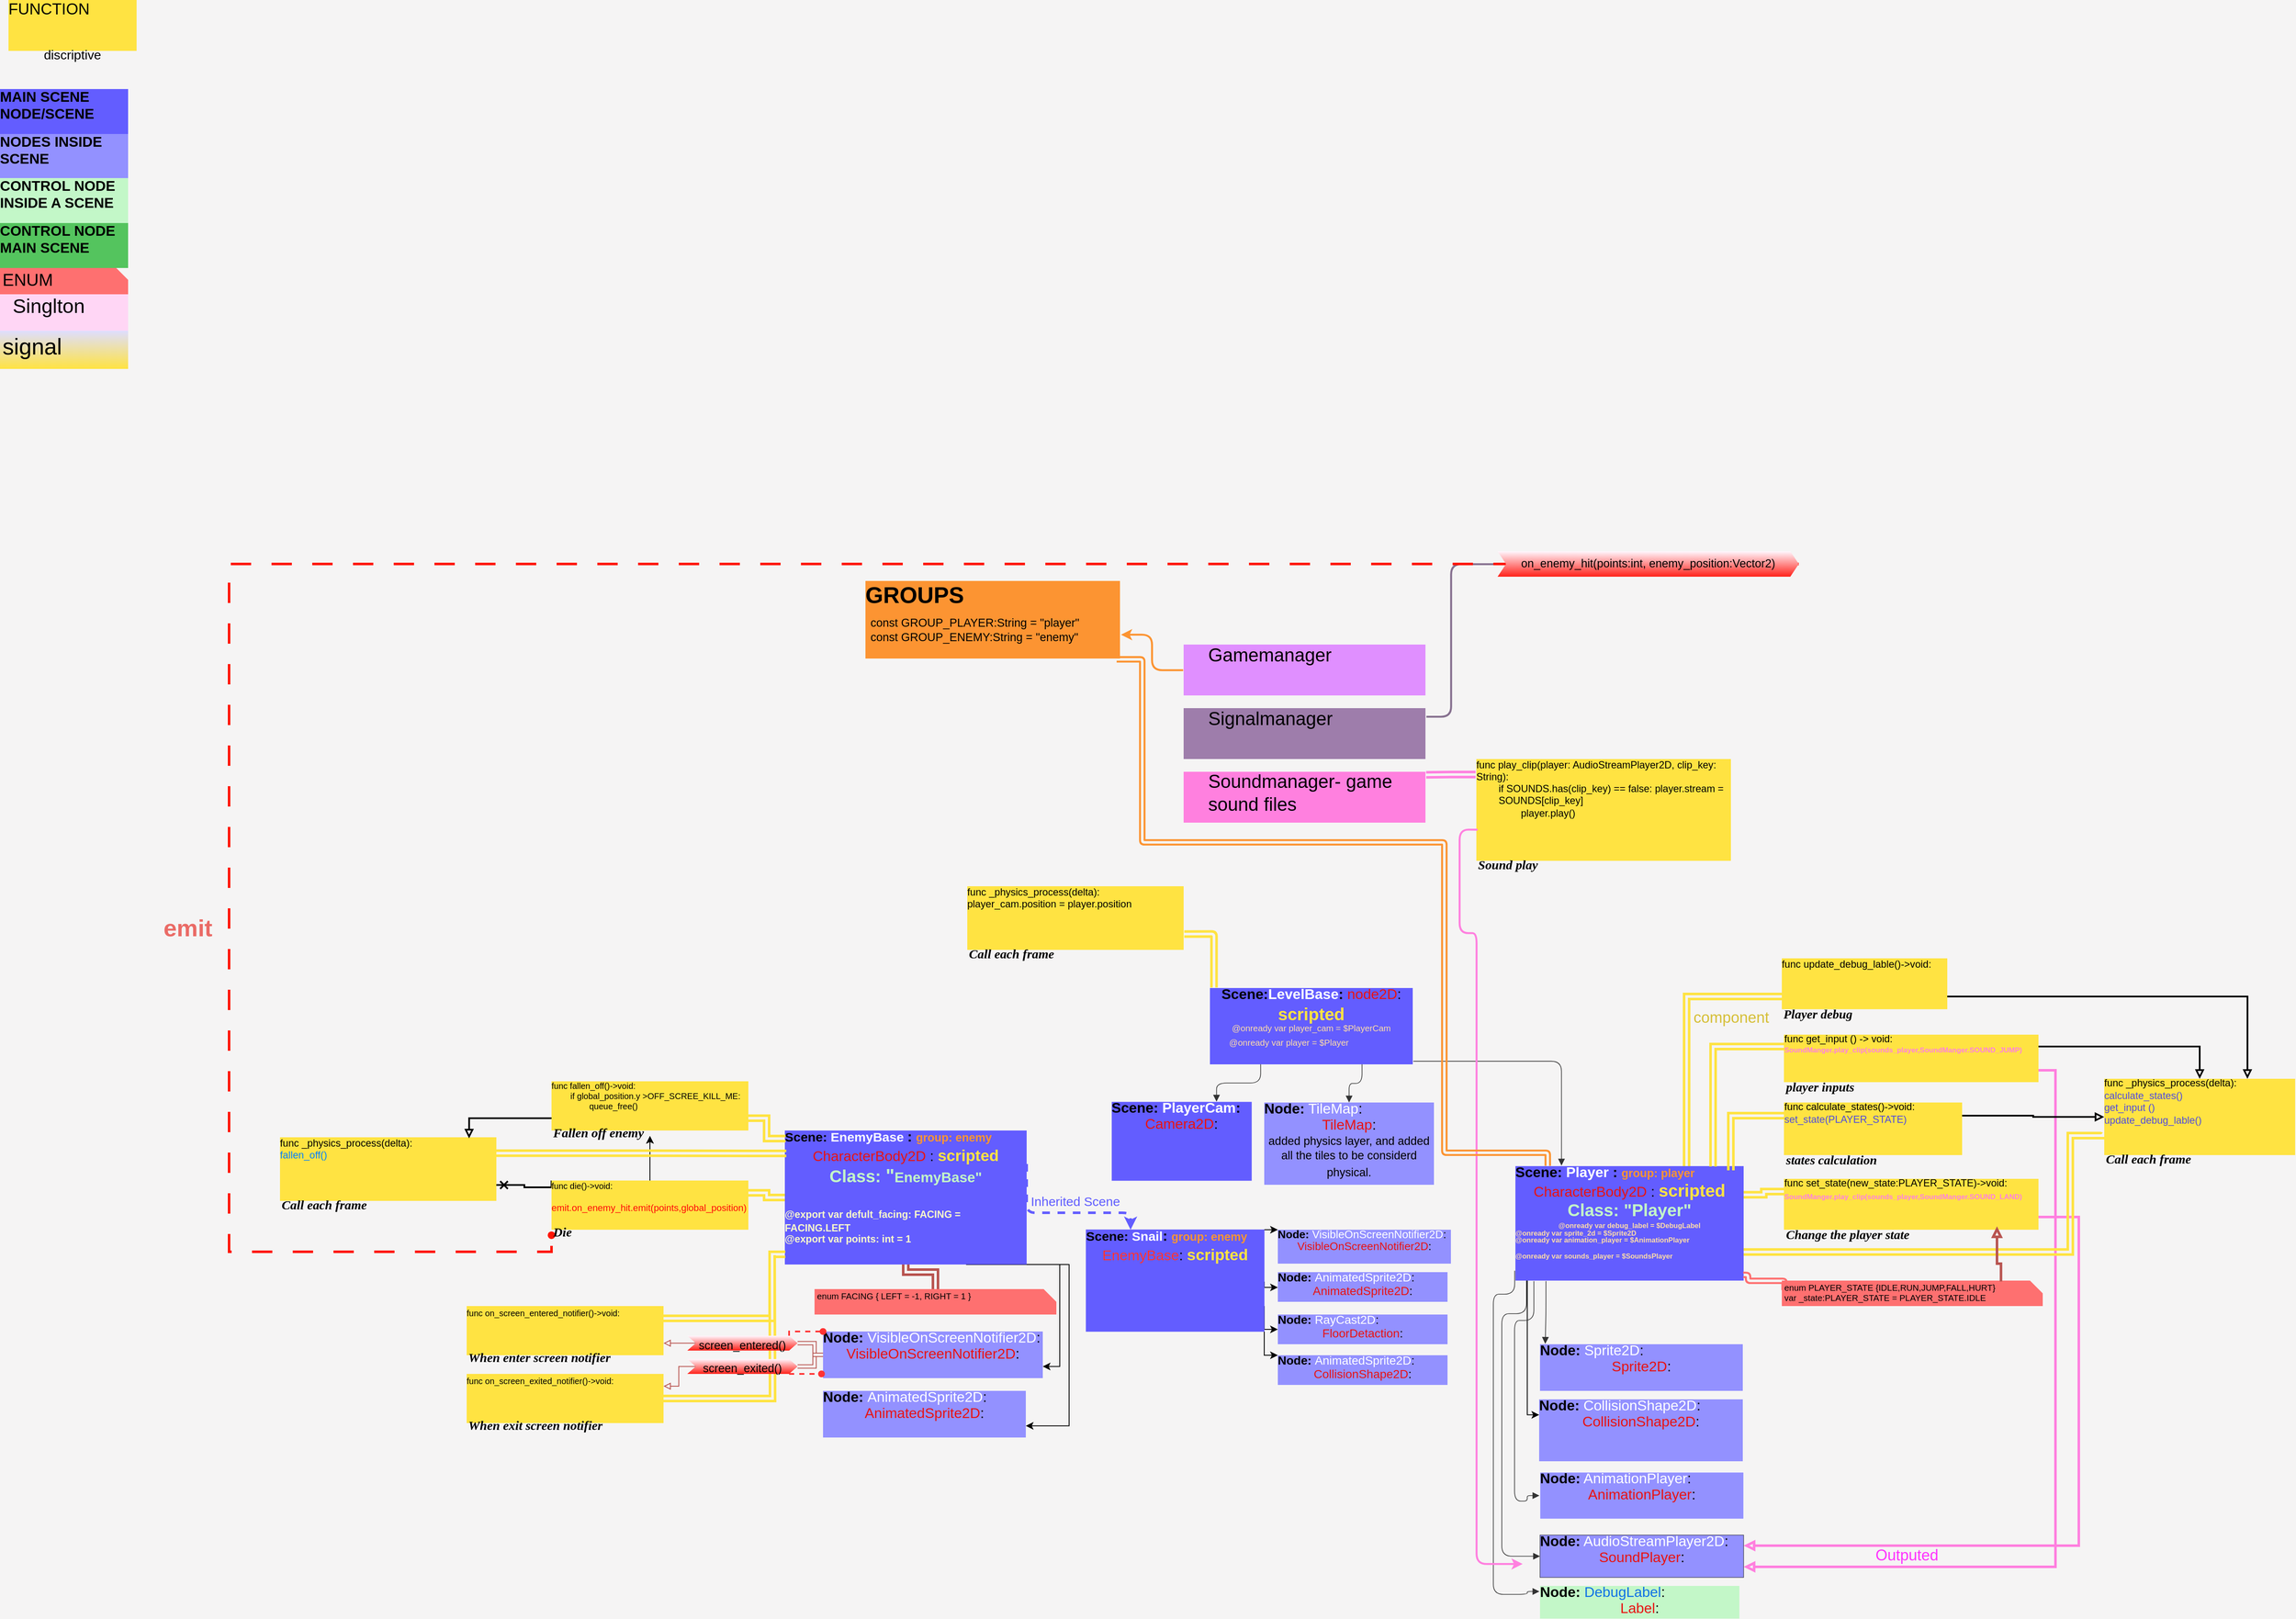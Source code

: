 <mxfile version="24.6.4" type="github">
  <diagram name="‫עמוד-1‬" id="evQUI1vt7EIw48ChurK0">
    <mxGraphModel dx="3754" dy="3452" grid="1" gridSize="10" guides="1" tooltips="1" connect="1" arrows="1" fold="1" page="1" pageScale="1" pageWidth="827" pageHeight="1169" background="#F5F4F4" math="0" shadow="0">
      <root>
        <mxCell id="0" />
        <mxCell id="1" parent="0" />
        <mxCell id="CjNx1Wot1mACuI0lEV2n-185" style="edgeStyle=orthogonalEdgeStyle;rounded=0;orthogonalLoop=1;jettySize=auto;html=1;exitX=1;exitY=0.5;exitDx=0;exitDy=0;strokeWidth=3;shape=link;strokeColor=#FFE342;" edge="1" parent="1" source="CjNx1Wot1mACuI0lEV2n-177">
          <mxGeometry relative="1" as="geometry">
            <mxPoint x="-710.0" y="-840.0" as="targetPoint" />
          </mxGeometry>
        </mxCell>
        <mxCell id="CjNx1Wot1mACuI0lEV2n-1" value="&lt;div style=&quot;display: flex; justify-content: flex-start; align-items: baseline; line-height: 1.25; margin-top: -2px; font-size: 0px;&quot;&gt;&lt;span&gt;&lt;span style=&quot;font-size:16.8px;font-weight: bold;&quot;&gt;&lt;span style=&quot;font-size:16.8px;font-weight: bold;&quot;&gt;Scene:&lt;/span&gt;&lt;span style=&quot;font-size:16.8px;color:#ffffff;font-weight: bold;&quot;&gt;LevelBase&lt;/span&gt;:&amp;nbsp;&lt;/span&gt;&lt;span style=&quot;background-color: initial; font-size: 16.8px;&quot;&gt;&lt;span style=&quot;color: rgb(232, 19, 19);&quot;&gt;node2D&lt;/span&gt;: &lt;/span&gt;&lt;span style=&quot;background-color: initial; font-size: 20.2px; color: rgb(255, 227, 66); font-weight: bold;&quot;&gt;scripted&lt;br&gt;&lt;/span&gt;&lt;/span&gt;&lt;/div&gt;&lt;div style=&quot;display: flex; justify-content: center; align-items: baseline; font-size: 0px; line-height: 1.25; margin-top: -2px;&quot;&gt;&lt;span&gt;&lt;span style=&quot;color: rgb(255, 221, 166); font-size: 10.2px; background-color: initial;&quot;&gt;&lt;div style=&quot;&quot;&gt;&lt;span style=&quot;background-color: initial;&quot;&gt;@onready var player_cam = $PlayerCam&lt;/span&gt;&lt;/div&gt;&lt;/span&gt;&lt;/span&gt;&lt;/div&gt;&lt;div style=&quot;display: flex; justify-content: flex-start; align-items: baseline; font-size: 0px; line-height: 1.25; margin-top: -2px;&quot;&gt;&lt;span style=&quot;&quot;&gt;&lt;span style=&quot;font-size:10.2px;color:#ffdda6;&quot;&gt;&lt;span style=&quot;white-space: pre;&quot;&gt;&#x9;&lt;/span&gt;@onready var player = $Player&lt;/span&gt;&lt;span style=&quot;font-size:15.2px;color:#00c2a8;&quot;&gt;&lt;br&gt;&lt;/span&gt;&lt;/span&gt;&lt;/div&gt;&lt;div style=&quot;display: flex; justify-content: center; text-align: center; align-items: baseline; font-size: 0; line-height: 1.25;margin-top: -2px;&quot;&gt;&lt;span&gt;&lt;span style=&quot;font-size:16.8px;&quot;&gt;   &lt;/span&gt;&lt;/span&gt;&lt;/div&gt;" style="align=center;whiteSpace=wrap;overflow=block;blockSpacing=1;html=1;fontSize=13;spacing=0;verticalAlign=top;strokeColor=#unset;fillOpacity=100;fillColor=#635dff;strokeWidth=NaN;" vertex="1" parent="1">
          <mxGeometry x="-194" y="-1155" width="239" height="90" as="geometry" />
        </mxCell>
        <mxCell id="CjNx1Wot1mACuI0lEV2n-2" value="&lt;div style=&quot;display: flex; justify-content: flex-start; text-align: left; align-items: baseline; font-size: 0; line-height: 1.25;margin-top: -2px;&quot;&gt;&lt;span&gt;&lt;span style=&quot;font-size:16.8px;font-weight: bold;&quot;&gt;Node:&lt;/span&gt;&lt;span style=&quot;font-size:16.8px;&quot;&gt; &lt;/span&gt;&lt;span style=&quot;font-size:16.8px;color:#ffffff;&quot;&gt;TileMap&lt;/span&gt;&lt;span style=&quot;font-size:16.8px;&quot;&gt;:&#xa;&lt;/span&gt;&lt;/span&gt;&lt;/div&gt;&lt;div style=&quot;display: flex; justify-content: center; text-align: center; align-items: baseline; font-size: 0; line-height: 1.25;margin-top: -2px;&quot;&gt;&lt;span&gt;&lt;span style=&quot;font-size:16.8px;&quot;&gt;&lt;span style=&quot;font-size:16.8px;color:#e81313;&quot;&gt;TileMap&lt;/span&gt;:&#xa;&lt;/span&gt;&lt;span style=&quot;font-size:13.5px;&quot;&gt;added physics layer, and added all the tiles to be considerd physical.&lt;/span&gt;&lt;span style=&quot;font-size:16.8px;&quot;&gt;&#xa;   &lt;/span&gt;&lt;/span&gt;&lt;/div&gt;" style="align=center;whiteSpace=wrap;overflow=block;blockSpacing=1;html=1;fontSize=13;spacing=0;verticalAlign=top;strokeColor=#unset;fillOpacity=100;fillColor=#9391ff;strokeWidth=NaN;" vertex="1" parent="1">
          <mxGeometry x="-130" y="-1020" width="200" height="97" as="geometry" />
        </mxCell>
        <UserObject label="func _physics_process(delta):&#xa;&#x9;player_cam.position = player.position" Notes="call in every frame on the physics body: update the camera node position to the player position." id="CjNx1Wot1mACuI0lEV2n-3">
          <mxCell style="html=1;overflow=block;blockSpacing=1;whiteSpace=wrap;fontSize=11.8;align=left;spacing=0;verticalAlign=top;strokeColor=#unset;fillOpacity=100;fillColor=#ffe342;strokeWidth=NaN;lucidId=NR6OM82iCQtp;" vertex="1" parent="1">
            <mxGeometry x="-480" y="-1275" width="255" height="75" as="geometry" />
          </mxCell>
        </UserObject>
        <mxCell id="CjNx1Wot1mACuI0lEV2n-4" value="Call each frame" style="strokeColor=none;fillColor=none;whiteSpace=wrap;fontSize=15.2;align=left;fontStyle=3;verticalAlign=middle;horizontal=1;fontFamily=Verdana;" vertex="1" parent="CjNx1Wot1mACuI0lEV2n-3">
          <mxGeometry y="75" width="255" height="10" as="geometry" />
        </mxCell>
        <mxCell id="CjNx1Wot1mACuI0lEV2n-5" value="&lt;div style=&quot;display: flex; justify-content: flex-start; text-align: left; align-items: baseline; font-size: 0; line-height: 1.25;margin-top: -2px;&quot;&gt;&lt;span&gt;&lt;span style=&quot;font-size:16.8px;font-weight: bold;&quot;&gt;&lt;span style=&quot;font-size:16.8px;font-weight: bold;&quot;&gt;Scene: &lt;/span&gt;&lt;span style=&quot;font-size:16.8px;color:#ffffff;font-weight: bold;&quot;&gt;PlayerCam&lt;/span&gt;: &#xa;&lt;/span&gt;&lt;/span&gt;&lt;/div&gt;&lt;div style=&quot;display: flex; justify-content: center; text-align: center; align-items: baseline; font-size: 0; line-height: 1.25;margin-top: -2px;&quot;&gt;&lt;span&gt;&lt;span style=&quot;font-size:16.8px;&quot;&gt;&lt;span style=&quot;font-size:16.8px;color:#e81313;&quot;&gt;Camera2D&lt;/span&gt;: &lt;/span&gt;&lt;span style=&quot;font-size:16.8px;&quot;&gt;&#xa;&lt;/span&gt;&lt;span style=&quot;font-size:16.8px;&quot;&gt;&#xa;   &lt;/span&gt;&lt;/span&gt;&lt;/div&gt;" style="align=center;whiteSpace=wrap;overflow=block;blockSpacing=1;html=1;fontSize=13;spacing=0;verticalAlign=top;strokeColor=#unset;fillOpacity=100;fillColor=#635dff;strokeWidth=1.5;" vertex="1" parent="1">
          <mxGeometry x="-310" y="-1021" width="165" height="93" as="geometry" />
        </mxCell>
        <mxCell id="CjNx1Wot1mACuI0lEV2n-79" style="edgeStyle=orthogonalEdgeStyle;rounded=0;orthogonalLoop=1;jettySize=auto;html=1;entryX=0;entryY=0.25;entryDx=0;entryDy=0;" edge="1" parent="1" source="CjNx1Wot1mACuI0lEV2n-6" target="CjNx1Wot1mACuI0lEV2n-9">
          <mxGeometry relative="1" as="geometry">
            <Array as="points">
              <mxPoint x="180" y="-652" />
            </Array>
          </mxGeometry>
        </mxCell>
        <mxCell id="CjNx1Wot1mACuI0lEV2n-6" value="&lt;div style=&quot;display: flex; justify-content: flex-start; text-align: left; align-items: baseline; font-size: 0; line-height: 1.25;margin-top: -2px;&quot;&gt;&lt;span&gt;&lt;span style=&quot;font-size:16.8px;font-weight: bold;&quot;&gt;&lt;span style=&quot;font-size:16.8px;font-weight: bold;&quot;&gt;Scene: &lt;/span&gt;&lt;span style=&quot;font-size:16.8px;color:#ffffff;font-weight: bold;&quot;&gt;Player&lt;/span&gt; : &lt;/span&gt;&lt;span style=&quot;font-size:13.5px;color:#fc9432;font-weight: bold;&quot;&gt;group: player&lt;/span&gt;&lt;span style=&quot;font-size:16.8px;font-weight: bold;&quot;&gt;&lt;br&gt;&lt;/span&gt;&lt;/span&gt;&lt;/div&gt;&lt;div style=&quot;display: flex; justify-content: center; text-align: center; align-items: baseline; font-size: 0; line-height: 1.25;margin-top: -2px;&quot;&gt;&lt;span&gt;&lt;span style=&quot;font-size:16.8px;&quot;&gt;&lt;span style=&quot;font-size:16.8px;color:#e81313;&quot;&gt;CharacterBody2D&lt;/span&gt; : &lt;/span&gt;&lt;span style=&quot;font-size:20.2px;color:#ffe342;font-weight: bold;&quot;&gt;scripted&lt;br&gt;&lt;/span&gt;&lt;/span&gt;&lt;/div&gt;&lt;div style=&quot;display: flex; justify-content: center; text-align: center; align-items: baseline; font-size: 0; line-height: 1.25;margin-top: -2px;&quot;&gt;&lt;span&gt;&lt;span style=&quot;font-size:20.2px;font-weight: bold;&quot;&gt;&lt;span style=&quot;font-size:20.2px;color:#c3f7c8;font-weight: bold;&quot;&gt;Class: &quot;Player&quot;&lt;br&gt;&lt;/span&gt;&lt;/span&gt;&lt;span style=&quot;color: rgb(255, 221, 166); font-size: 8.3px; font-weight: bold; background-color: initial;&quot;&gt;@onready var debug_label = $DebugLabel&lt;/span&gt;&lt;/span&gt;&lt;/div&gt;&lt;div style=&quot;display: flex; justify-content: flex-start; text-align: left; align-items: baseline; font-size: 0; line-height: 1.25;margin-top: -2px;&quot;&gt;&lt;span&gt;&lt;span style=&quot;font-size:8.3px;color:#ffdda6;font-weight: bold;&quot;&gt;@onready var sprite_2d = $Sprite2D&lt;br&gt;&lt;/span&gt;&lt;/span&gt;&lt;/div&gt;&lt;div style=&quot;display: flex; justify-content: flex-start; text-align: left; align-items: baseline; font-size: 0; line-height: 1.25;margin-top: -2px;&quot;&gt;&lt;span&gt;&lt;span style=&quot;font-size:8.3px;color:#ffdda6;font-weight: bold;&quot;&gt;@onready var animation_player = $AnimationPlayer&lt;br&gt;&lt;/span&gt;&lt;/span&gt;&lt;/div&gt;&lt;div style=&quot;display: flex; justify-content: flex-start; text-align: left; align-items: baseline; font-size: 0; line-height: 1.25;margin-top: -2px;&quot;&gt;&lt;span&gt;&lt;span style=&quot;font-size:8.3px;color:#ffdda6;font-weight: bold;&quot;&gt;@onready var sounds_player = $SoundsPlayer&lt;/span&gt;&lt;span style=&quot;font-size:18.5px;&quot;&gt;&lt;br&gt;&lt;/span&gt;&lt;/span&gt;&lt;/div&gt;&lt;div style=&quot;display: flex; justify-content: center; text-align: center; align-items: baseline; font-size: 0; line-height: 1.25;margin-top: -2px;&quot;&gt;&lt;span&gt;&lt;/span&gt;&lt;/div&gt;" style="align=center;whiteSpace=wrap;overflow=block;blockSpacing=1;html=1;fontSize=13;spacing=0;verticalAlign=top;strokeColor=#unset;fillOpacity=100;fillColor=#635dff;strokeWidth=NaN;" vertex="1" parent="1">
          <mxGeometry x="166" y="-945" width="269" height="135" as="geometry" />
        </mxCell>
        <UserObject label="&lt;div style=&quot;display: flex; justify-content: flex-start; text-align: left; align-items: baseline; font-size: 0; line-height: 1.25;margin-top: -2px;&quot;&gt;&lt;span&gt;&lt;span style=&quot;font-size:16.8px;font-weight: bold;&quot;&gt;Node:&lt;/span&gt;&lt;span style=&quot;font-size:16.8px;&quot;&gt; &lt;/span&gt;&lt;span style=&quot;font-size:16.8px;color:#ffffff;&quot;&gt;Sprite2D&lt;/span&gt;&lt;span style=&quot;font-size:16.8px;&quot;&gt;:&#xa;&lt;/span&gt;&lt;/span&gt;&lt;/div&gt;&lt;div style=&quot;display: flex; justify-content: center; text-align: center; align-items: baseline; font-size: 0; line-height: 1.25;margin-top: -2px;&quot;&gt;&lt;span&gt;&lt;span style=&quot;font-size:16.8px;&quot;&gt;&lt;span style=&quot;font-size:16.8px;color:#e81313;&quot;&gt;Sprite2D&lt;/span&gt;:&#xa;&#xa;   &lt;/span&gt;&lt;/span&gt;&lt;/div&gt;" Notes="player sprite" id="CjNx1Wot1mACuI0lEV2n-7">
          <mxCell style="align=center;whiteSpace=wrap;overflow=block;blockSpacing=1;html=1;fontSize=13;spacing=0;verticalAlign=top;strokeColor=#unset;fillOpacity=100;fillColor=#9391ff;strokeWidth=NaN;" vertex="1" parent="1">
            <mxGeometry x="195" y="-735" width="239" height="55" as="geometry" />
          </mxCell>
        </UserObject>
        <mxCell id="CjNx1Wot1mACuI0lEV2n-8" value="" style="html=1;jettySize=18;whiteSpace=wrap;fontSize=13;strokeColor=#333333;strokeOpacity=100;strokeWidth=0.8;rounded=1;arcSize=24;edgeStyle=orthogonalEdgeStyle;startArrow=none;endArrow=block;endFill=1;exitX=0.134;exitY=1.005;exitPerimeter=0;entryX=0.026;entryY=-0.008;entryPerimeter=0;lucidId=Gf7OgkkCt._3;" edge="1" parent="1" source="CjNx1Wot1mACuI0lEV2n-6" target="CjNx1Wot1mACuI0lEV2n-7">
          <mxGeometry width="100" height="100" relative="1" as="geometry">
            <Array as="points" />
          </mxGeometry>
        </mxCell>
        <mxCell id="CjNx1Wot1mACuI0lEV2n-9" value="&lt;div style=&quot;display: flex; justify-content: flex-start; text-align: left; align-items: baseline; font-size: 0; line-height: 1.25;margin-top: -2px;&quot;&gt;&lt;span&gt;&lt;span style=&quot;font-size:16.8px;font-weight: bold;&quot;&gt;Node:&lt;/span&gt;&lt;span style=&quot;font-size:16.8px;&quot;&gt; &lt;/span&gt;&lt;span style=&quot;font-size:16.8px;color:#ffffff;&quot;&gt;CollisionShape2D&lt;/span&gt;&lt;span style=&quot;font-size:16.8px;&quot;&gt;:&#xa;&lt;/span&gt;&lt;/span&gt;&lt;/div&gt;&lt;div style=&quot;display: flex; justify-content: center; text-align: center; align-items: baseline; font-size: 0; line-height: 1.25;margin-top: -2px;&quot;&gt;&lt;span&gt;&lt;span style=&quot;font-size:16.8px;&quot;&gt;&lt;span style=&quot;font-size:16.8px;color:#e81313;&quot;&gt;CollisionShape2D&lt;/span&gt;:&#xa;   &lt;/span&gt;&lt;/span&gt;&lt;/div&gt;" style="align=center;whiteSpace=wrap;overflow=block;blockSpacing=1;html=1;fontSize=13;spacing=0;verticalAlign=top;strokeColor=#unset;fillOpacity=100;fillColor=#9391ff;strokeWidth=NaN;" vertex="1" parent="1">
          <mxGeometry x="194" y="-670" width="240" height="73" as="geometry" />
        </mxCell>
        <UserObject label="&lt;div style=&quot;display: flex; justify-content: flex-start; text-align: left; align-items: baseline; font-size: 0; line-height: 1.25;margin-top: -2px;&quot;&gt;&lt;span&gt;&lt;span style=&quot;font-size:16.8px;font-weight: bold;&quot;&gt;Node:&lt;/span&gt;&lt;span style=&quot;font-size:16.8px;&quot;&gt; &lt;/span&gt;&lt;span style=&quot;font-size:16.8px;color:#ffffff;&quot;&gt;AnimationPlayer&lt;/span&gt;&lt;span style=&quot;font-size:16.8px;&quot;&gt;:&#xa;&lt;/span&gt;&lt;/span&gt;&lt;/div&gt;&lt;div style=&quot;display: flex; justify-content: center; text-align: center; align-items: baseline; font-size: 0; line-height: 1.25;margin-top: -2px;&quot;&gt;&lt;span&gt;&lt;span style=&quot;font-size:16.8px;&quot;&gt;&lt;span style=&quot;font-size:16.8px;color:#e81313;&quot;&gt;AnimationPlayer&lt;/span&gt;:&#xa;  &lt;/span&gt;&lt;/span&gt;&lt;/div&gt;" Notes="an animation player to play the files from sound manager" id="CjNx1Wot1mACuI0lEV2n-11">
          <mxCell style="align=center;whiteSpace=wrap;overflow=block;blockSpacing=1;html=1;fontSize=13;spacing=0;verticalAlign=top;strokeColor=#FFFFFF;fillOpacity=100;fillColor=#9391ff;strokeWidth=NaN;" vertex="1" parent="1">
            <mxGeometry x="195" y="-584" width="240" height="55" as="geometry" />
          </mxCell>
        </UserObject>
        <mxCell id="CjNx1Wot1mACuI0lEV2n-12" value="" style="html=1;jettySize=18;whiteSpace=wrap;fontSize=13;strokeColor=#333333;strokeOpacity=100;strokeWidth=0.8;rounded=1;arcSize=24;edgeStyle=orthogonalEdgeStyle;startArrow=none;endArrow=block;endFill=1;exitX=0.081;exitY=1.005;exitPerimeter=0;entryX=-0.003;entryY=0.5;entryPerimeter=0;lucidId=xj7OuTxPy55P;" edge="1" parent="1" source="CjNx1Wot1mACuI0lEV2n-6" target="CjNx1Wot1mACuI0lEV2n-11">
          <mxGeometry width="100" height="100" relative="1" as="geometry">
            <Array as="points">
              <mxPoint x="188" y="-763" />
              <mxPoint x="165" y="-763" />
              <mxPoint x="165" y="-550" />
              <mxPoint x="180" y="-550" />
              <mxPoint x="180" y="-557" />
            </Array>
          </mxGeometry>
        </mxCell>
        <mxCell id="CjNx1Wot1mACuI0lEV2n-13" value="" style="html=1;jettySize=18;whiteSpace=wrap;fontSize=13;strokeColor=#333333;strokeOpacity=100;strokeWidth=0.8;rounded=1;arcSize=24;edgeStyle=orthogonalEdgeStyle;startArrow=none;endArrow=block;endFill=1;entryX=0.75;entryY=0;lucidId=9s7OLiU-a51X;exitX=0.25;exitY=1;exitDx=0;exitDy=0;entryDx=0;entryDy=0;" edge="1" parent="1" source="CjNx1Wot1mACuI0lEV2n-1" target="CjNx1Wot1mACuI0lEV2n-5">
          <mxGeometry width="100" height="100" relative="1" as="geometry">
            <Array as="points" />
            <mxPoint x="-170" y="-1064" as="sourcePoint" />
          </mxGeometry>
        </mxCell>
        <mxCell id="CjNx1Wot1mACuI0lEV2n-14" value="" style="html=1;jettySize=18;whiteSpace=wrap;fontSize=13;strokeColor=#333333;strokeOpacity=100;strokeWidth=0.8;rounded=1;arcSize=24;edgeStyle=orthogonalEdgeStyle;startArrow=none;endArrow=block;endFill=1;exitX=1.003;exitY=0.959;exitPerimeter=0;entryX=0.202;entryY=-0.005;entryPerimeter=0;lucidId=cz7O-S_X~JMk;" edge="1" parent="1" source="CjNx1Wot1mACuI0lEV2n-1" target="CjNx1Wot1mACuI0lEV2n-6">
          <mxGeometry width="100" height="100" relative="1" as="geometry">
            <Array as="points" />
          </mxGeometry>
        </mxCell>
        <mxCell id="CjNx1Wot1mACuI0lEV2n-15" value="" style="html=1;jettySize=18;whiteSpace=wrap;fontSize=13;strokeColor=#ffe342;strokeOpacity=100;strokeWidth=3;rounded=1;arcSize=24;edgeStyle=orthogonalEdgeStyle;startArrow=none;endArrow=none;exitX=1.003;exitY=0.751;exitPerimeter=0;entryX=0.02;entryY=-0.007;entryPerimeter=0;lucidId=--7OhS-CCS-P;shape=link;" edge="1" parent="1" source="CjNx1Wot1mACuI0lEV2n-3" target="CjNx1Wot1mACuI0lEV2n-1">
          <mxGeometry width="100" height="100" relative="1" as="geometry">
            <Array as="points" />
          </mxGeometry>
        </mxCell>
        <UserObject label="&lt;div style=&quot;display: flex; justify-content: flex-start; text-align: left; align-items: baseline; font-size: 0; line-height: 1.25;margin-top: -2px;&quot;&gt;&lt;span&gt;&lt;span style=&quot;font-size:11.8px;&quot;&gt;&lt;span style=&quot;font-size:11.8px;&quot;&gt;func _physics_process(delta):&#xa;&lt;/span&gt;&lt;span style=&quot;font-size:11.8px;color:#504bde;&quot;&gt;calculate_states()&#xa;get_input ()&#xa;update_debug_lable()&#xa;&lt;/span&gt;&lt;/span&gt;&lt;/span&gt;&lt;/div&gt;" Notes="if player is not on solid surface, falling in the y direction according to the gravity variable.&#xa;&#xa;call in the move and slide base function for colliding with another body and be able to slide on him&#xa;" id="CjNx1Wot1mACuI0lEV2n-16">
          <mxCell style="html=1;overflow=block;blockSpacing=1;whiteSpace=wrap;fontSize=13;align=left;spacing=0;verticalAlign=top;strokeColor=#unset;fillOpacity=100;fillColor=#ffe342;strokeWidth=NaN;lucidId=DG8O~GKL7nWF;" vertex="1" parent="1">
            <mxGeometry x="860" y="-1048" width="225" height="90" as="geometry" />
          </mxCell>
        </UserObject>
        <mxCell id="CjNx1Wot1mACuI0lEV2n-17" value="Call each frame" style="strokeColor=none;fillColor=none;whiteSpace=wrap;fontSize=15.2;align=left;fontStyle=3;fontFamily=Verdana;" vertex="1" parent="CjNx1Wot1mACuI0lEV2n-16">
          <mxGeometry y="90" width="225" height="10" as="geometry" />
        </mxCell>
        <mxCell id="CjNx1Wot1mACuI0lEV2n-135" style="edgeStyle=orthogonalEdgeStyle;rounded=0;orthogonalLoop=1;jettySize=auto;html=1;exitX=1;exitY=0.75;exitDx=0;exitDy=0;entryX=1;entryY=0.75;entryDx=0;entryDy=0;fillColor=#e1d5e7;strokeColor=#ff80df;endArrow=block;endFill=0;strokeWidth=3;" edge="1" parent="1" source="CjNx1Wot1mACuI0lEV2n-19" target="CjNx1Wot1mACuI0lEV2n-51">
          <mxGeometry relative="1" as="geometry" />
        </mxCell>
        <mxCell id="CjNx1Wot1mACuI0lEV2n-137" style="edgeStyle=orthogonalEdgeStyle;rounded=0;orthogonalLoop=1;jettySize=auto;html=1;exitX=1;exitY=0.25;exitDx=0;exitDy=0;entryX=0.5;entryY=0;entryDx=0;entryDy=0;strokeWidth=2;endArrow=block;endFill=0;" edge="1" parent="1" source="CjNx1Wot1mACuI0lEV2n-19" target="CjNx1Wot1mACuI0lEV2n-16">
          <mxGeometry relative="1" as="geometry" />
        </mxCell>
        <UserObject label="&lt;div style=&quot;display: flex; justify-content: flex-start; text-align: left; align-items: baseline; font-size: 0; line-height: 1.25;margin-top: -2px;&quot;&gt;&lt;span&gt;&lt;span style=&quot;font-size:11.8px;&quot;&gt;func get_input () -&amp;gt; void:&#xa;&lt;/span&gt;&lt;span style=&quot;font-size:8.5px;color:#ff80df;font-weight: bold;&quot;&gt;SoundManger.play_clip(sounds_player,SoundManger.SOUND_JUMP)&lt;/span&gt;&lt;/span&gt;&lt;/div&gt;" Notes="the player input fumction: velocity in the x axis is starting with zero:&#xa;then conditional input left right if the right button pressed.&#xa;jumping condition if pressed and on the floor,&#xa;we clamp the falling and jumping by the contstants from the player script/" id="CjNx1Wot1mACuI0lEV2n-19">
          <mxCell style="html=1;overflow=block;blockSpacing=1;whiteSpace=wrap;fontSize=13;align=left;spacing=0;verticalAlign=top;strokeColor=#unset;fillOpacity=100;fillColor=#ffe342;strokeWidth=NaN;lucidId=qYZPwP8ME3jp;" vertex="1" parent="1">
            <mxGeometry x="482.5" y="-1100" width="300" height="56" as="geometry" />
          </mxCell>
        </UserObject>
        <mxCell id="CjNx1Wot1mACuI0lEV2n-20" value="player inputs" style="strokeColor=none;fillColor=none;whiteSpace=wrap;fontSize=15;align=left;fontStyle=3;fontFamily=Verdana;" vertex="1" parent="CjNx1Wot1mACuI0lEV2n-19">
          <mxGeometry y="56" width="300" height="10" as="geometry" />
        </mxCell>
        <mxCell id="CjNx1Wot1mACuI0lEV2n-24" value="" style="html=1;jettySize=18;whiteSpace=wrap;fontSize=13;strokeColor=#fe7070;strokeOpacity=100;strokeWidth=2.3;rounded=1;arcSize=24;edgeStyle=orthogonalEdgeStyle;startArrow=none;endArrow=none;exitX=0.997;exitY=0.948;exitPerimeter=0;entryX=0;entryY=0.453;entryPerimeter=0;lucidId=vc0PVMXvoR~5;shape=link;exitDx=0;exitDy=0;entryDx=0;entryDy=0;" edge="1" parent="1" source="CjNx1Wot1mACuI0lEV2n-6" target="CjNx1Wot1mACuI0lEV2n-23">
          <mxGeometry width="100" height="100" relative="1" as="geometry">
            <Array as="points">
              <mxPoint x="440" y="-817" />
              <mxPoint x="440" y="-810" />
              <mxPoint x="483" y="-810" />
            </Array>
          </mxGeometry>
        </mxCell>
        <mxCell id="CjNx1Wot1mACuI0lEV2n-128" style="edgeStyle=orthogonalEdgeStyle;rounded=0;orthogonalLoop=1;jettySize=auto;html=1;exitX=0;exitY=0.25;exitDx=0;exitDy=0;entryX=1;entryY=0.25;entryDx=0;entryDy=0;strokeWidth=3;strokeColor=#FFE342;shape=link;" edge="1" parent="1" source="CjNx1Wot1mACuI0lEV2n-25" target="CjNx1Wot1mACuI0lEV2n-6">
          <mxGeometry relative="1" as="geometry" />
        </mxCell>
        <mxCell id="CjNx1Wot1mACuI0lEV2n-134" style="edgeStyle=orthogonalEdgeStyle;rounded=0;orthogonalLoop=1;jettySize=auto;html=1;exitX=1;exitY=0.75;exitDx=0;exitDy=0;entryX=1;entryY=0.25;entryDx=0;entryDy=0;fillColor=#e1d5e7;strokeColor=#ff80df;endArrow=block;endFill=0;strokeWidth=3;" edge="1" parent="1" source="CjNx1Wot1mACuI0lEV2n-25" target="CjNx1Wot1mACuI0lEV2n-51">
          <mxGeometry relative="1" as="geometry">
            <Array as="points">
              <mxPoint x="830" y="-885" />
              <mxPoint x="830" y="-497" />
            </Array>
          </mxGeometry>
        </mxCell>
        <UserObject label="&lt;div style=&quot;display: flex; justify-content: flex-start; text-align: left; align-items: baseline; font-size: 0; line-height: 1.25;margin-top: -2px;&quot;&gt;&lt;span&gt;&lt;span style=&quot;font-size:11.8px;&quot;&gt;func set_state(new_state:PLAYER_STATE)-&amp;gt;void:&#xa;&lt;/span&gt;&lt;span style=&quot;font-size:8.5px;color:#ff80df;font-weight: bold;&quot;&gt;SoundManger.play_clip(sounds_player,SoundManger.SOUND_LAND)&lt;/span&gt;&lt;span style=&quot;font-size:11.8px;&quot;&gt;&#xa;&lt;/span&gt;&lt;/span&gt;&lt;/div&gt;" Notes="take the _state var and play the wanted animation according&#xa;to the enum we envoke, the argument passed here is new_state which is the argument of the state we want to change _state to&#xa;check if falling then change to idle or walk for land sound" id="CjNx1Wot1mACuI0lEV2n-25">
          <mxCell style="html=1;overflow=block;blockSpacing=1;whiteSpace=wrap;fontSize=13;align=left;spacing=0;verticalAlign=top;strokeColor=#unset;fillOpacity=100;fillColor=#ffe342;strokeWidth=NaN;lucidId=uY1PPZYHQ8YV;" vertex="1" parent="1">
            <mxGeometry x="482.5" y="-930" width="300" height="60" as="geometry" />
          </mxCell>
        </UserObject>
        <mxCell id="CjNx1Wot1mACuI0lEV2n-26" value="Change the player state" style="strokeColor=none;fillColor=none;whiteSpace=wrap;fontSize=15;align=left;fontStyle=3;fontFamily=Verdana;" vertex="1" parent="CjNx1Wot1mACuI0lEV2n-25">
          <mxGeometry y="60" width="300" height="10" as="geometry" />
        </mxCell>
        <mxCell id="CjNx1Wot1mACuI0lEV2n-138" style="edgeStyle=orthogonalEdgeStyle;rounded=0;orthogonalLoop=1;jettySize=auto;html=1;exitX=1;exitY=0.25;exitDx=0;exitDy=0;strokeWidth=2;endArrow=block;endFill=0;" edge="1" parent="1" source="CjNx1Wot1mACuI0lEV2n-29" target="CjNx1Wot1mACuI0lEV2n-16">
          <mxGeometry relative="1" as="geometry" />
        </mxCell>
        <UserObject label="&lt;div style=&quot;display: flex; justify-content: flex-start; text-align: left; align-items: baseline; font-size: 0; line-height: 1.25;margin-top: -2px;&quot;&gt;&lt;span&gt;&lt;span style=&quot;font-size:11.8px;&quot;&gt;&lt;span style=&quot;font-size:11.8px;&quot;&gt;func calculate_states()-&amp;gt;void:&#xa;&lt;/span&gt;&lt;span style=&quot;font-size:11.8px;color:#504bde;&quot;&gt;set_state(PLAYER_STATE)&lt;/span&gt;&#xa;&lt;/span&gt;&lt;/span&gt;&lt;/div&gt;" Notes="Calling the set_state() function, if the statement are corrected: if player is hurt we have an invincibilty window that we cannot do anythig.&#xa;if were on the floor:&#xa;and were not going left or right - were idle&#xa;else: were moving&#xa;&#xa;if the y velocity is positive were falling, else its negative and were jumping.&#xa;each one is changing the state of player accordingly&#xa;were calling this function all the time." id="CjNx1Wot1mACuI0lEV2n-29">
          <mxCell style="html=1;overflow=block;blockSpacing=1;whiteSpace=wrap;fontSize=13;align=left;spacing=0;verticalAlign=top;strokeColor=#unset;fillOpacity=100;fillColor=#ffe342;strokeWidth=NaN;lucidId=n01Pdr.R5spz;" vertex="1" parent="1">
            <mxGeometry x="482.5" y="-1020" width="210" height="62" as="geometry" />
          </mxCell>
        </UserObject>
        <mxCell id="CjNx1Wot1mACuI0lEV2n-30" value="states calculation" style="strokeColor=none;fillColor=none;whiteSpace=wrap;fontSize=15;align=left;fontStyle=3;fontFamily=Verdana;" vertex="1" parent="CjNx1Wot1mACuI0lEV2n-29">
          <mxGeometry y="62" width="210" height="10" as="geometry" />
        </mxCell>
        <UserObject label="&lt;div style=&quot;display: flex; justify-content: flex-start; text-align: left; align-items: baseline; font-size: 0; line-height: 1.25;margin-top: -2px;&quot;&gt;&lt;span&gt;&lt;span style=&quot;font-size:16.8px;font-weight: bold;&quot;&gt;Node:&lt;/span&gt;&lt;span style=&quot;font-size:16.8px;&quot;&gt; &lt;/span&gt;&lt;span style=&quot;font-size:16.8px;color:#1071e5;&quot;&gt;DebugLabel&lt;/span&gt;&lt;span style=&quot;font-size:16.8px;&quot;&gt;:&#xa;&lt;/span&gt;&lt;/span&gt;&lt;/div&gt;&lt;div style=&quot;display: flex; justify-content: center; text-align: center; align-items: baseline; font-size: 0; line-height: 1.25;margin-top: -2px;&quot;&gt;&lt;span&gt;&lt;span style=&quot;font-size:16.8px;&quot;&gt;&lt;span style=&quot;font-size:16.8px;color:#e81313;&quot;&gt;Label&lt;/span&gt;:   &lt;/span&gt;&lt;/span&gt;&lt;/div&gt;" Notes="a label node to show proerties above the player head: states, is on floor, and x,y velocities." id="CjNx1Wot1mACuI0lEV2n-39">
          <mxCell style="align=center;whiteSpace=wrap;overflow=block;blockSpacing=1;html=1;fontSize=13;spacing=0;verticalAlign=top;strokeColor=#unset;fillOpacity=100;fillColor=#c3f7c8;strokeWidth=NaN;" vertex="1" parent="1">
            <mxGeometry x="195" y="-450" width="235" height="55" as="geometry" />
          </mxCell>
        </UserObject>
        <mxCell id="CjNx1Wot1mACuI0lEV2n-41" value="" style="html=1;jettySize=18;whiteSpace=wrap;fontSize=13;strokeColor=#333333;strokeOpacity=100;strokeWidth=0.8;rounded=1;arcSize=24;edgeStyle=orthogonalEdgeStyle;startArrow=none;endArrow=block;endFill=1;exitX=-0.003;exitY=0.914;exitPerimeter=0;entryX=-0.003;entryY=0.119;entryPerimeter=0;lucidId=0A2PtWMCw1dF;" edge="1" parent="1" source="CjNx1Wot1mACuI0lEV2n-6" target="CjNx1Wot1mACuI0lEV2n-39">
          <mxGeometry width="100" height="100" relative="1" as="geometry">
            <Array as="points">
              <mxPoint x="165" y="-794" />
              <mxPoint x="140" y="-794" />
              <mxPoint x="140" y="-440" />
              <mxPoint x="180" y="-440" />
              <mxPoint x="180" y="-443" />
            </Array>
          </mxGeometry>
        </mxCell>
        <mxCell id="CjNx1Wot1mACuI0lEV2n-44" value="&lt;div style=&quot;display: flex; justify-content: flex-start; text-align: left; align-items: baseline; font-size: 0; line-height: 1.25;margin-top: -2px;&quot;&gt;&lt;span&gt;&lt;span style=&quot;font-size:21.8px;&quot;&gt;Soundmanager- game sound files&lt;/span&gt;&lt;span style=&quot;font-size:16.8px;&quot;&gt;&#xa;&lt;/span&gt;&lt;/span&gt;&lt;/div&gt;&lt;div style=&quot;display: flex; justify-content: center; text-align: center; align-items: baseline; font-size: 0; line-height: 1.25;margin-top: -2px;&quot;&gt;&lt;span&gt;&lt;/span&gt;&lt;/div&gt;" style="html=1;overflow=block;blockSpacing=1;whiteSpace=wrap;shape=process;fontSize=13;spacing=0;verticalAlign=top;strokeColor=#unset;fillOpacity=100;fillColor=#ff80df;strokeWidth=NaN;lucidId=1IeQHWDTt6jQ;" vertex="1" parent="1">
          <mxGeometry x="-225" y="-1410" width="285" height="60" as="geometry" />
        </mxCell>
        <UserObject label="func play_clip(player: AudioStreamPlayer2D, clip_key: String):&lt;br&gt;&#x9;&lt;span style=&quot;white-space: pre;&quot;&gt;&#x9;&lt;/span&gt;if SOUNDS.has(clip_key) == false: &#x9;player.stream = &lt;span style=&quot;white-space: pre;&quot;&gt;&#x9;&lt;/span&gt;SOUNDS[clip_key] &lt;br&gt;&#x9;&lt;span style=&quot;white-space: pre;&quot;&gt;&#x9;&lt;span style=&quot;white-space: pre;&quot;&gt;&#x9;&lt;/span&gt;&lt;/span&gt;player.play()" Notes="#function for playing each sound, the arguments are the player node to play the sound, and the keyword from dic&#xa;#if we have the keyword in the sounds dictonary we continue if not return&#xa; #load the sound file to the player we choose&#xa;#play the sound" id="CjNx1Wot1mACuI0lEV2n-45">
          <mxCell style="html=1;overflow=block;blockSpacing=1;whiteSpace=wrap;fontSize=11.8;align=left;spacing=0;verticalAlign=top;strokeColor=#unset;fillOpacity=100;fillColor=#ffe342;strokeWidth=NaN;lucidId=MKeQQ6PfqjTb;" vertex="1" parent="1">
            <mxGeometry x="120" y="-1425" width="300" height="120" as="geometry" />
          </mxCell>
        </UserObject>
        <mxCell id="CjNx1Wot1mACuI0lEV2n-46" value="Sound play" style="strokeColor=none;fillColor=none;whiteSpace=wrap;fontSize=15.2;align=left;fontStyle=3;fontFamily=Verdana;" vertex="1" parent="CjNx1Wot1mACuI0lEV2n-45">
          <mxGeometry y="120" width="300" height="10" as="geometry" />
        </mxCell>
        <mxCell id="CjNx1Wot1mACuI0lEV2n-47" value="" style="html=1;jettySize=18;whiteSpace=wrap;fontSize=13;strokeColor=#ff80df;strokeOpacity=100;strokeWidth=3;rounded=1;arcSize=24;edgeStyle=orthogonalEdgeStyle;startArrow=none;endArrow=none;exitX=-0.003;exitY=0.152;exitPerimeter=0;entryX=1.003;entryY=0.06;entryPerimeter=0;lucidId=xMeQmpPPNFXi;shape=link;" edge="1" parent="1" source="CjNx1Wot1mACuI0lEV2n-45" target="CjNx1Wot1mACuI0lEV2n-44">
          <mxGeometry width="100" height="100" relative="1" as="geometry">
            <Array as="points" />
          </mxGeometry>
        </mxCell>
        <mxCell id="CjNx1Wot1mACuI0lEV2n-123" style="edgeStyle=orthogonalEdgeStyle;rounded=0;orthogonalLoop=1;jettySize=auto;html=1;exitX=0;exitY=0.75;exitDx=0;exitDy=0;entryX=0.75;entryY=0;entryDx=0;entryDy=0;shape=link;strokeWidth=3;strokeColor=#FFE342;" edge="1" parent="1" source="CjNx1Wot1mACuI0lEV2n-48" target="CjNx1Wot1mACuI0lEV2n-6">
          <mxGeometry relative="1" as="geometry" />
        </mxCell>
        <mxCell id="CjNx1Wot1mACuI0lEV2n-136" style="edgeStyle=orthogonalEdgeStyle;rounded=0;orthogonalLoop=1;jettySize=auto;html=1;exitX=1;exitY=0.75;exitDx=0;exitDy=0;entryX=0.75;entryY=0;entryDx=0;entryDy=0;strokeWidth=2;endArrow=block;endFill=0;" edge="1" parent="1" source="CjNx1Wot1mACuI0lEV2n-48" target="CjNx1Wot1mACuI0lEV2n-16">
          <mxGeometry relative="1" as="geometry" />
        </mxCell>
        <UserObject label="func update_debug_lable()-&amp;gt;void:&#xa;" Notes="a debugger to know the player states and properties:&#xa;is on floor, what state and what velocity in each axis" id="CjNx1Wot1mACuI0lEV2n-48">
          <mxCell style="html=1;overflow=block;blockSpacing=1;whiteSpace=wrap;fontSize=11.8;align=left;spacing=0;verticalAlign=top;strokeColor=#unset;fillOpacity=100;fillColor=#ffe342;strokeWidth=NaN;lucidId=hOeQjbdvLLHP;" vertex="1" parent="1">
            <mxGeometry x="480" y="-1190" width="195" height="60" as="geometry" />
          </mxCell>
        </UserObject>
        <mxCell id="CjNx1Wot1mACuI0lEV2n-49" value="Player debug" style="strokeColor=none;fillColor=none;whiteSpace=wrap;fontSize=15;align=left;fontStyle=3;fontFamily=Verdana;" vertex="1" parent="CjNx1Wot1mACuI0lEV2n-48">
          <mxGeometry y="60" width="195" height="10" as="geometry" />
        </mxCell>
        <mxCell id="CjNx1Wot1mACuI0lEV2n-51" value="&lt;div style=&quot;display: flex; justify-content: flex-start; text-align: left; align-items: baseline; font-size: 0; line-height: 1.25;margin-top: -2px;&quot;&gt;&lt;span&gt;&lt;span style=&quot;font-size:16.8px;font-weight: bold;&quot;&gt;Node:&lt;/span&gt;&lt;span style=&quot;font-size:16.8px;&quot;&gt; &lt;/span&gt;&lt;span style=&quot;font-size:16.8px;color:#ffffff;&quot;&gt;AudioStreamPlayer2D&lt;/span&gt;&lt;span style=&quot;font-size:16.8px;&quot;&gt;:&#xa;&lt;/span&gt;&lt;/span&gt;&lt;/div&gt;&lt;div style=&quot;display: flex; justify-content: center; text-align: center; align-items: baseline; font-size: 0; line-height: 1.25;margin-top: -2px;&quot;&gt;&lt;span&gt;&lt;span style=&quot;font-size:16.8px;&quot;&gt;&lt;span style=&quot;font-size:16.8px;color:#e81313;&quot;&gt;SoundPlayer&lt;/span&gt;:&#xa;&#xa;   &lt;/span&gt;&lt;/span&gt;&lt;/div&gt;" style="align=center;whiteSpace=wrap;overflow=block;blockSpacing=1;html=1;fontSize=13;spacing=0;verticalAlign=top;strokeColor=#171717;fillOpacity=100;fillColor=#9391ff;strokeWidth=NaN;" vertex="1" parent="1">
          <mxGeometry x="195" y="-510" width="240" height="50" as="geometry" />
        </mxCell>
        <mxCell id="CjNx1Wot1mACuI0lEV2n-52" value="" style="html=1;jettySize=18;whiteSpace=wrap;fontSize=13;strokeColor=#333333;strokeOpacity=100;strokeWidth=0.8;rounded=1;arcSize=24;edgeStyle=orthogonalEdgeStyle;startArrow=none;endArrow=block;endFill=1;lucidId=cVeQmXFtkalB;entryX=0;entryY=0.5;entryDx=0;entryDy=0;" edge="1" parent="1" source="CjNx1Wot1mACuI0lEV2n-6" target="CjNx1Wot1mACuI0lEV2n-51">
          <mxGeometry width="100" height="100" relative="1" as="geometry">
            <Array as="points">
              <mxPoint x="179" y="-771" />
              <mxPoint x="150" y="-771" />
              <mxPoint x="150" y="-485" />
            </Array>
            <mxPoint x="209" y="-808" as="sourcePoint" />
          </mxGeometry>
        </mxCell>
        <mxCell id="CjNx1Wot1mACuI0lEV2n-53" value="" style="html=1;jettySize=18;whiteSpace=wrap;fontSize=13;strokeColor=#ff80df;strokeOpacity=100;strokeWidth=2.3;rounded=1;arcSize=24;edgeStyle=orthogonalEdgeStyle;startArrow=none;exitX=0.004;exitY=0.692;entryX=-0.003;entryY=0.077;entryPerimeter=0;lucidId=SVeQVqX.~QAU;exitDx=0;exitDy=0;exitPerimeter=0;" edge="1" parent="1" source="CjNx1Wot1mACuI0lEV2n-45">
          <mxGeometry width="100" height="100" relative="1" as="geometry">
            <Array as="points">
              <mxPoint x="100" y="-1342" />
              <mxPoint x="100" y="-1220" />
              <mxPoint x="120" y="-1220" />
              <mxPoint x="120" y="-476" />
            </Array>
            <mxPoint x="100.04" y="-1305" as="sourcePoint" />
            <mxPoint x="174.32" y="-476.15" as="targetPoint" />
          </mxGeometry>
        </mxCell>
        <mxCell id="CjNx1Wot1mACuI0lEV2n-54" value="" style="html=1;jettySize=18;whiteSpace=wrap;fontSize=13;strokeColor=#333333;strokeOpacity=100;strokeWidth=0.8;rounded=1;arcSize=24;edgeStyle=orthogonalEdgeStyle;startArrow=none;endArrow=block;endFill=1;entryX=0.5;entryY=0;lucidId=bZeQR0lnkw3b;exitX=0.75;exitY=1;exitDx=0;exitDy=0;entryDx=0;entryDy=0;" edge="1" parent="1" source="CjNx1Wot1mACuI0lEV2n-1" target="CjNx1Wot1mACuI0lEV2n-2">
          <mxGeometry width="100" height="100" relative="1" as="geometry">
            <Array as="points" />
          </mxGeometry>
        </mxCell>
        <mxCell id="CjNx1Wot1mACuI0lEV2n-58" value="Gamemanager&#xa;" style="html=1;overflow=block;blockSpacing=1;whiteSpace=wrap;shape=process;fontSize=21.8;align=left;spacing=0;verticalAlign=top;strokeColor=#unset;fillOpacity=100;fillColor=#e08fff;strokeWidth=NaN;lucidId=~FgQbhemF2jc;" vertex="1" parent="1">
          <mxGeometry x="-225" y="-1560" width="285" height="60" as="geometry" />
        </mxCell>
        <mxCell id="CjNx1Wot1mACuI0lEV2n-59" value="Signalmanager" style="html=1;overflow=block;blockSpacing=1;whiteSpace=wrap;shape=process;fontSize=21.8;align=left;spacing=0;verticalAlign=top;strokeColor=#unset;fillOpacity=100;fillColor=#9e7dab;strokeWidth=NaN;lucidId=fGgQ6Z.LiKCg;" vertex="1" parent="1">
          <mxGeometry x="-225" y="-1485" width="285" height="60" as="geometry" />
        </mxCell>
        <mxCell id="CjNx1Wot1mACuI0lEV2n-60" value="GROUPS" style="html=1;overflow=block;blockSpacing=1;swimlane;childLayout=stackLayout;horizontal=1;horizontalStack=0;resizeParent=1;resizeParentMax=0;resizeLast=0;collapsible=0;marginBottom=0;swimlaneFillColor=#fc9432;startSize=25;whiteSpace=wrap;fontSize=26.8;fontStyle=1;align=left;spacing=0;strokeColor=#unset;fillOpacity=100;fillColor=#fc9432;strokeWidth=NaN;" vertex="1" parent="1">
          <mxGeometry x="-600" y="-1635" width="300" height="91.5" as="geometry" />
        </mxCell>
        <mxCell id="CjNx1Wot1mACuI0lEV2n-61" value="const GROUP_PLAYER:String = &quot;player&quot;&#xa;const GROUP_ENEMY:String = &quot;enemy&quot;" style="part=1;html=1;resizeHeight=0;strokeColor=none;fillColor=none;align=left;verticalAlign=middle;spacingLeft=4;spacingRight=4;overflow=hidden;rotatable=0;points=[[0,0.5],[1,0.5]];portConstraint=eastwest;swimlaneFillColor=#fc9432;fillOpacity=100;whiteSpace=wrap;fontSize=13.5;" vertex="1" parent="CjNx1Wot1mACuI0lEV2n-60">
          <mxGeometry y="25" width="300" height="66.5" as="geometry" />
        </mxCell>
        <mxCell id="CjNx1Wot1mACuI0lEV2n-62" value="" style="html=1;jettySize=18;whiteSpace=wrap;fontSize=13;strokeColor=#fc9432;strokeOpacity=100;strokeWidth=2.3;rounded=1;arcSize=24;edgeStyle=orthogonalEdgeStyle;startArrow=none;exitX=-0.003;exitY=0.5;exitPerimeter=0;entryX=1.003;entryY=0.69;entryPerimeter=0;lucidId=E8gQkaSXtZqM;" edge="1" parent="1" source="CjNx1Wot1mACuI0lEV2n-58" target="CjNx1Wot1mACuI0lEV2n-60">
          <mxGeometry width="100" height="100" relative="1" as="geometry">
            <Array as="points" />
          </mxGeometry>
        </mxCell>
        <mxCell id="CjNx1Wot1mACuI0lEV2n-63" value="" style="html=1;jettySize=18;whiteSpace=wrap;fontSize=13;strokeColor=#fc9432;strokeOpacity=100;strokeWidth=2.3;rounded=1;arcSize=24;edgeStyle=orthogonalEdgeStyle;startArrow=none;endArrow=none;exitX=0.986;exitY=1.008;exitPerimeter=0;entryX=0.141;entryY=-0.005;entryPerimeter=0;lucidId=h9gQ.4bacwuT;shape=link;" edge="1" parent="1" source="CjNx1Wot1mACuI0lEV2n-60" target="CjNx1Wot1mACuI0lEV2n-6">
          <mxGeometry width="100" height="100" relative="1" as="geometry">
            <Array as="points">
              <mxPoint x="-274" y="-1327" />
              <mxPoint x="82" y="-1327" />
              <mxPoint x="82" y="-961" />
              <mxPoint x="204" y="-961" />
            </Array>
          </mxGeometry>
        </mxCell>
        <mxCell id="CjNx1Wot1mACuI0lEV2n-66" value="" style="html=1;jettySize=18;whiteSpace=wrap;fontSize=13;strokeColor=#877190;strokeOpacity=100;strokeWidth=2.3;rounded=1;arcSize=24;edgeStyle=orthogonalEdgeStyle;startArrow=none;endArrow=none;exitX=1.003;exitY=0.165;exitPerimeter=0;entryX=0;entryY=0.5;entryPerimeter=0;lucidId=nwhQOhDS8K4_;entryDx=10;entryDy=0;" edge="1" parent="1" source="CjNx1Wot1mACuI0lEV2n-59" target="CjNx1Wot1mACuI0lEV2n-104">
          <mxGeometry width="100" height="100" relative="1" as="geometry">
            <Array as="points">
              <mxPoint x="90" y="-1475" />
              <mxPoint x="90" y="-1655" />
            </Array>
            <mxPoint x="134.37" y="-1662.75" as="targetPoint" />
          </mxGeometry>
        </mxCell>
        <mxCell id="CjNx1Wot1mACuI0lEV2n-198" style="edgeStyle=orthogonalEdgeStyle;rounded=1;orthogonalLoop=1;jettySize=auto;html=1;exitX=1;exitY=0.25;exitDx=0;exitDy=0;entryX=0.25;entryY=0;entryDx=0;entryDy=0;dashed=1;strokeWidth=3;strokeColor=#635dff;jumpSize=6;startSize=6;jumpStyle=none;sourcePerimeterSpacing=0;curved=0;" edge="1" parent="1" source="CjNx1Wot1mACuI0lEV2n-67" target="CjNx1Wot1mACuI0lEV2n-197">
          <mxGeometry relative="1" as="geometry">
            <Array as="points">
              <mxPoint x="-410" y="-890" />
              <mxPoint x="-288" y="-890" />
            </Array>
          </mxGeometry>
        </mxCell>
        <mxCell id="CjNx1Wot1mACuI0lEV2n-200" style="edgeStyle=orthogonalEdgeStyle;rounded=0;orthogonalLoop=1;jettySize=auto;html=1;exitX=0.75;exitY=1;exitDx=0;exitDy=0;entryX=1;entryY=0.75;entryDx=0;entryDy=0;" edge="1" parent="1" source="CjNx1Wot1mACuI0lEV2n-67" target="CjNx1Wot1mACuI0lEV2n-160">
          <mxGeometry relative="1" as="geometry">
            <Array as="points">
              <mxPoint x="-371" y="-829" />
              <mxPoint x="-371" y="-709" />
            </Array>
          </mxGeometry>
        </mxCell>
        <mxCell id="CjNx1Wot1mACuI0lEV2n-201" style="edgeStyle=orthogonalEdgeStyle;rounded=0;orthogonalLoop=1;jettySize=auto;html=1;exitX=0.75;exitY=1;exitDx=0;exitDy=0;entryX=1;entryY=0.75;entryDx=0;entryDy=0;" edge="1" parent="1" source="CjNx1Wot1mACuI0lEV2n-67" target="CjNx1Wot1mACuI0lEV2n-161">
          <mxGeometry relative="1" as="geometry">
            <Array as="points">
              <mxPoint x="-360" y="-829" />
              <mxPoint x="-360" y="-639" />
            </Array>
          </mxGeometry>
        </mxCell>
        <mxCell id="CjNx1Wot1mACuI0lEV2n-67" value="&lt;div style=&quot;display: flex; justify-content: flex-start; align-items: baseline; font-size: 0px; line-height: 1.25; margin-top: -2px;&quot;&gt;&lt;span&gt;&lt;span style=&quot;font-size:15.2px;font-weight: bold;&quot;&gt;&lt;span style=&quot;font-size:15.2px;font-weight: bold;&quot;&gt;Scene: &lt;/span&gt;&lt;span style=&quot;font-size:15.2px;color:#ffffff;font-weight: bold;&quot;&gt;EnemyBase&lt;/span&gt; &lt;/span&gt;&lt;span style=&quot;font-size:16.8px;font-weight: bold;&quot;&gt;: &lt;/span&gt;&lt;span style=&quot;font-size:13.5px;color:#fc9432;font-weight: bold;&quot;&gt;group: enemy&lt;/span&gt;&lt;span style=&quot;font-size:16.8px;font-weight: bold;&quot;&gt;&lt;br&gt;&lt;/span&gt;&lt;/span&gt;&lt;/div&gt;&lt;div style=&quot;display: flex; justify-content: center; align-items: baseline; font-size: 0px; line-height: 1.25; margin-top: -2px;&quot;&gt;&lt;span&gt;&lt;span style=&quot;font-size:16.8px;&quot;&gt;&lt;span style=&quot;font-size:16.8px;color:#e81313;&quot;&gt;CharacterBody2D&lt;/span&gt; : &lt;/span&gt;&lt;span style=&quot;font-size:18.5px;color:#ffe342;font-weight: bold;&quot;&gt;scripted&lt;/span&gt;&lt;span style=&quot;font-size:20.2px;color:#ffe342;font-weight: bold;&quot;&gt;&lt;br&gt;&lt;/span&gt;&lt;/span&gt;&lt;/div&gt;&lt;div style=&quot;display: flex; justify-content: center; align-items: baseline; font-size: 0px; line-height: 1.25; margin-top: -2px;&quot;&gt;&lt;span&gt;&lt;span style=&quot;font-size:20.2px;font-weight: bold;&quot;&gt;&lt;span style=&quot;font-size:20.2px;color:#c3f7c8;font-weight: bold;&quot;&gt;Class: &lt;/span&gt;&lt;span style=&quot;font-size:21.8px;color:#c3f7c8;font-weight: bold;&quot;&gt;&quot;&lt;/span&gt;&lt;span style=&quot;font-size:16.8px;color:#c3f7c8;font-weight: bold;&quot;&gt;EnemyBase&quot;&lt;/span&gt;&lt;span style=&quot;font-size:20.2px;font-weight: bold;&quot;&gt;&lt;br&gt;&lt;/span&gt;&lt;/span&gt;&lt;/span&gt;&lt;span&gt;&lt;span style=&quot;font-size:20.2px;font-weight: bold;&quot;&gt;&lt;span style=&quot;font-size:16.8px;color:#c3f7c8;font-weight: bold;&quot;&gt;&lt;br&gt;&lt;/span&gt;&lt;/span&gt;&lt;/span&gt;&lt;span&gt;&lt;span style=&quot;font-size:20.2px;font-weight: bold;&quot;&gt;&lt;span style=&quot;font-size:16.8px;color:#c3f7c8;font-weight: bold;&quot;&gt;&lt;br&gt;&lt;br&gt;&lt;/span&gt;&lt;/span&gt;&lt;/span&gt;&lt;/div&gt;&lt;div style=&quot;display: flex; justify-content: center; align-items: baseline; font-size: 0px; line-height: 1.25; margin-top: -2px;&quot;&gt;&lt;span&gt;&lt;span style=&quot;font-size:13px;font-weight: bold;&quot;&gt;&lt;span style=&quot;font-size:11.8px;color:#fcfcca;font-weight: bold;&quot;&gt;@export var defult_facing: FACING = FACING.LEFT &lt;br&gt;&lt;/span&gt;&lt;/span&gt;&lt;/span&gt;&lt;/div&gt;&lt;div style=&quot;display: flex; justify-content: flex-start; align-items: baseline; font-size: 0px; line-height: 1.25; margin-top: -2px;&quot;&gt;&lt;span&gt;&lt;span style=&quot;font-size:11.8px;color:#fcfcca;font-weight: bold;&quot;&gt;@export var points: int = 1 &lt;/span&gt;&lt;/span&gt;&lt;/div&gt;" style="align=left;whiteSpace=wrap;overflow=block;blockSpacing=1;html=1;fontSize=13;spacing=0;verticalAlign=top;strokeColor=#unset;fillOpacity=100;fillColor=#635dff;strokeWidth=NaN;" vertex="1" parent="1">
          <mxGeometry x="-695" y="-987" width="285" height="158" as="geometry" />
        </mxCell>
        <mxCell id="CjNx1Wot1mACuI0lEV2n-150" style="edgeStyle=orthogonalEdgeStyle;rounded=0;orthogonalLoop=1;jettySize=auto;html=1;exitX=0.5;exitY=0;exitDx=0;exitDy=0;exitPerimeter=0;entryX=0.5;entryY=1;entryDx=0;entryDy=0;fillColor=#f8cecc;strokeColor=#b85450;strokeWidth=3;shape=link;" edge="1" parent="1" source="CjNx1Wot1mACuI0lEV2n-68" target="CjNx1Wot1mACuI0lEV2n-67">
          <mxGeometry relative="1" as="geometry" />
        </mxCell>
        <UserObject label="enum FACING { LEFT = -1, RIGHT = 1 }" Notes="the intilize of the player states, when game begin the state will be IDLE" tooltip="a new set of enum for facing of the enemy, its exported so we can change it in the inspector" id="CjNx1Wot1mACuI0lEV2n-68">
          <mxCell style="html=1;overflow=block;blockSpacing=1;whiteSpace=wrap;shape=note;size=15;fontSize=10.2;align=left;spacing=3.8;verticalAlign=top;strokeColor=#unset;fillOpacity=100;fillColor=#fe7070;strokeWidth=NaN;lucidId=~FhQ9q4Y3X5p;" vertex="1" parent="1">
            <mxGeometry x="-660" y="-800" width="285" height="30" as="geometry" />
          </mxCell>
        </UserObject>
        <UserObject label="&lt;div style=&quot;font-size: 10px;&quot;&gt;&lt;font style=&quot;font-size: 10px;&quot;&gt;func fallen_off()-&amp;gt;void:&lt;/font&gt;&lt;/div&gt;&lt;div style=&quot;font-size: 10px;&quot;&gt;&lt;span style=&quot;white-space: normal;&quot;&gt;&lt;font style=&quot;font-size: 10px;&quot;&gt;&lt;span style=&quot;white-space:pre&quot;&gt;&#x9;&lt;/span&gt;if global_position.y &amp;gt;OFF_SCREE_KILL_ME:&lt;/font&gt;&lt;/span&gt;&lt;/div&gt;&lt;div style=&quot;font-size: 10px;&quot;&gt;&lt;span style=&quot;white-space: normal;&quot;&gt;&lt;font style=&quot;font-size: 10px;&quot;&gt;&lt;span style=&quot;white-space: pre;&quot;&gt;&#x9;&#x9;&lt;/span&gt;queue_free()&lt;/font&gt;&lt;/span&gt;&lt;/div&gt;" Notes="if player is not on solid surface, falling in the y direction according to the gravity variable.&#xa;&#xa;call in the move and slide base function for colliding with another body and be able to slide on him&#xa;" tooltip="Responsible to delete enemy that is fallen the grid, it keeps track if the position in the y axis is greater then 1000 (fall downward past game screen)&#xa;" id="CjNx1Wot1mACuI0lEV2n-69">
          <mxCell style="html=1;overflow=block;blockSpacing=1;whiteSpace=wrap;fontSize=13;align=left;spacing=0;verticalAlign=top;strokeColor=#unset;fillOpacity=100;fillColor=#ffe342;strokeWidth=NaN;lucidId=I0hQ4H9UoogR;" vertex="1" parent="1">
            <mxGeometry x="-970" y="-1045" width="232" height="58" as="geometry" />
          </mxCell>
        </UserObject>
        <mxCell id="CjNx1Wot1mACuI0lEV2n-70" value="Fallen off enemy" style="strokeColor=none;fillColor=none;whiteSpace=wrap;fontSize=15.2;align=left;fontStyle=3;fontFamily=Verdana;" vertex="1" parent="CjNx1Wot1mACuI0lEV2n-69">
          <mxGeometry y="58.0" width="232" height="6.444" as="geometry" />
        </mxCell>
        <mxCell id="CjNx1Wot1mACuI0lEV2n-157" style="edgeStyle=orthogonalEdgeStyle;rounded=0;orthogonalLoop=1;jettySize=auto;html=1;exitX=1;exitY=0.5;exitDx=0;exitDy=0;exitPerimeter=0;entryX=0;entryY=1;entryDx=0;entryDy=0;strokeWidth=3;strokeColor=#FF1605;dashed=1;dashPattern=8 8;endArrow=oval;endFill=1;" edge="1" parent="1" source="CjNx1Wot1mACuI0lEV2n-104" target="CjNx1Wot1mACuI0lEV2n-152">
          <mxGeometry relative="1" as="geometry">
            <Array as="points">
              <mxPoint x="-1350" y="-1655" />
              <mxPoint x="-1350" y="-844" />
              <mxPoint x="-970" y="-844" />
            </Array>
          </mxGeometry>
        </mxCell>
        <mxCell id="CjNx1Wot1mACuI0lEV2n-186" value="component" style="edgeLabel;align=center;verticalAlign=middle;resizable=0;points=[];rotation=0;labelBackgroundColor=none;fontSize=18;fontColor=#D6BF37;labelBorderColor=none;html=1;textShadow=0;" vertex="1" connectable="0" parent="CjNx1Wot1mACuI0lEV2n-157">
          <mxGeometry x="0.49" y="-3" relative="1" as="geometry">
            <mxPoint x="1773" y="105" as="offset" />
          </mxGeometry>
        </mxCell>
        <UserObject label="on_enemy_hit(points:int, enemy_position:Vector2)" Notes="when emit, sending hitpoints and position of enemy" tooltip="when enemy is being hit it will emit the points you recieve and its location for the explosion animation" id="CjNx1Wot1mACuI0lEV2n-104">
          <mxCell style="html=1;overflow=block;blockSpacing=1;whiteSpace=wrap;fontSize=13.5;fontColor=default;align=center;spacing=3.8;verticalAlign=middle;strokeColor=#unset;fillColor=#FFF7FE;gradientColor=#FF2119;strokeWidth=NaN;lucidId=VuhQ~hiLM-Lj;shadow=0;dashed=0;shape=mxgraph.arrows2.arrow;dy=0;dx=10;notch=10;" vertex="1" parent="1">
            <mxGeometry x="145" y="-1670" width="355" height="30" as="geometry" />
          </mxCell>
        </UserObject>
        <mxCell id="CjNx1Wot1mACuI0lEV2n-107" value="MAIN SCENE NODE/SCENE" style="html=1;overflow=block;blockSpacing=1;whiteSpace=wrap;fontSize=16.8;fontStyle=1;align=left;spacing=0;verticalAlign=top;strokeColor=#unset;fillOpacity=100;fillColor=#635dff;strokeWidth=NaN;" vertex="1" parent="1">
          <mxGeometry x="-1620" y="-2215" width="151" height="53" as="geometry" />
        </mxCell>
        <UserObject label="FUNCTION" Notes="call in every frame on the physics body: update the camera node position to the player position." id="CjNx1Wot1mACuI0lEV2n-108">
          <mxCell style="html=1;overflow=block;blockSpacing=1;whiteSpace=wrap;fontSize=18.5;align=left;spacing=0;verticalAlign=top;strokeColor=#unset;fillOpacity=100;fillColor=#ffe342;strokeWidth=NaN;lucidId=f.1PITwbQoCE;" vertex="1" parent="1">
            <mxGeometry x="-1610" y="-2320" width="151" height="60" as="geometry" />
          </mxCell>
        </UserObject>
        <mxCell id="CjNx1Wot1mACuI0lEV2n-109" value="discriptive" style="strokeColor=none;fillColor=none;whiteSpace=wrap;fontSize=15.2;align=center;" vertex="1" parent="CjNx1Wot1mACuI0lEV2n-108">
          <mxGeometry y="60" width="151" height="10" as="geometry" />
        </mxCell>
        <mxCell id="CjNx1Wot1mACuI0lEV2n-110" value="NODES INSIDE SCENE" style="html=1;overflow=block;blockSpacing=1;whiteSpace=wrap;fontSize=16.8;fontStyle=1;align=left;spacing=0;verticalAlign=top;strokeColor=#unset;fillOpacity=100;fillColor=#9391ff;strokeWidth=NaN;" vertex="1" parent="1">
          <mxGeometry x="-1620" y="-2162" width="151" height="53" as="geometry" />
        </mxCell>
        <UserObject label="ENUM" Notes="the intilize of the player states, when game begin the state will be IDLE" id="CjNx1Wot1mACuI0lEV2n-111">
          <mxCell style="html=1;overflow=block;blockSpacing=1;whiteSpace=wrap;shape=note;size=15;fontSize=20.2;align=left;spacing=3.8;verticalAlign=top;strokeColor=#unset;fillOpacity=100;fillColor=#fe7070;strokeWidth=NaN;lucidId=k~1PBP13Iof0;" vertex="1" parent="1">
            <mxGeometry x="-1620" y="-2005" width="151" height="32" as="geometry" />
          </mxCell>
        </UserObject>
        <mxCell id="CjNx1Wot1mACuI0lEV2n-112" value="CONTROL NODE INSIDE A SCENE" style="html=1;overflow=block;blockSpacing=1;whiteSpace=wrap;fontSize=16.8;fontStyle=1;align=left;spacing=0;verticalAlign=top;strokeColor=#unset;fillOpacity=100;fillColor=#c3f7c8;strokeWidth=NaN;" vertex="1" parent="1">
          <mxGeometry x="-1620" y="-2110" width="151" height="53" as="geometry" />
        </mxCell>
        <mxCell id="CjNx1Wot1mACuI0lEV2n-113" value="CONTROL NODE MAIN SCENE" style="html=1;overflow=block;blockSpacing=1;whiteSpace=wrap;fontSize=16.8;fontStyle=1;align=left;spacing=0;verticalAlign=top;strokeColor=#unset;fillOpacity=100;fillColor=#54c45e;strokeWidth=NaN;" vertex="1" parent="1">
          <mxGeometry x="-1620" y="-2057" width="151" height="53" as="geometry" />
        </mxCell>
        <mxCell id="CjNx1Wot1mACuI0lEV2n-114" value="Singlton" style="html=1;overflow=block;blockSpacing=1;whiteSpace=wrap;shape=process;fontSize=23.5;align=left;spacing=0;verticalAlign=top;strokeColor=#unset;fillOpacity=100;fillColor=#ffd6f5;strokeWidth=NaN;lucidId=wIeQujjieFXp;" vertex="1" parent="1">
          <mxGeometry x="-1620" y="-1973" width="151" height="43" as="geometry" />
        </mxCell>
        <mxCell id="CjNx1Wot1mACuI0lEV2n-115" value="signal" style="html=1;overflow=block;blockSpacing=1;whiteSpace=wrap;fontSize=26.8;align=left;spacing=3.8;verticalAlign=top;strokeColor=#unset;fillColor=#dedeff;gradientColor=#ffe342;strokeWidth=NaN;lucidId=xrhQrRUghyR_;" vertex="1" parent="1">
          <mxGeometry x="-1620" y="-1930" width="151" height="45" as="geometry" />
        </mxCell>
        <UserObject label="enum PLAYER_STATE {IDLE,RUN,JUMP,FALL,HURT}&#xa;var _state:PLAYER_STATE = PLAYER_STATE.IDLE" Notes="the intilize of the player states, when game begin the state will be IDLE" id="CjNx1Wot1mACuI0lEV2n-23">
          <mxCell style="html=1;overflow=block;blockSpacing=1;whiteSpace=wrap;shape=note;size=15;fontSize=10.2;align=left;spacing=3.8;verticalAlign=top;strokeColor=#unset;fillOpacity=100;fillColor=#fe7070;strokeWidth=NaN;lucidId=-b0PfmhW.iqB;" vertex="1" parent="1">
            <mxGeometry x="480" y="-810" width="307.5" height="30" as="geometry" />
          </mxCell>
        </UserObject>
        <mxCell id="CjNx1Wot1mACuI0lEV2n-125" style="edgeStyle=orthogonalEdgeStyle;rounded=0;orthogonalLoop=1;jettySize=auto;html=1;exitX=0;exitY=0.25;exitDx=0;exitDy=0;entryX=0.866;entryY=0.004;entryDx=0;entryDy=0;entryPerimeter=0;shape=link;strokeWidth=3;strokeColor=#FFE342;" edge="1" parent="1" source="CjNx1Wot1mACuI0lEV2n-19" target="CjNx1Wot1mACuI0lEV2n-6">
          <mxGeometry relative="1" as="geometry" />
        </mxCell>
        <mxCell id="CjNx1Wot1mACuI0lEV2n-126" style="edgeStyle=orthogonalEdgeStyle;rounded=0;orthogonalLoop=1;jettySize=auto;html=1;exitX=0;exitY=0.25;exitDx=0;exitDy=0;entryX=0.944;entryY=0.037;entryDx=0;entryDy=0;entryPerimeter=0;shape=link;strokeColor=#FFE342;strokeWidth=3;" edge="1" parent="1" source="CjNx1Wot1mACuI0lEV2n-29" target="CjNx1Wot1mACuI0lEV2n-6">
          <mxGeometry relative="1" as="geometry" />
        </mxCell>
        <mxCell id="CjNx1Wot1mACuI0lEV2n-130" style="edgeStyle=orthogonalEdgeStyle;rounded=0;orthogonalLoop=1;jettySize=auto;html=1;entryX=1;entryY=0.75;entryDx=0;entryDy=0;strokeWidth=3;strokeColor=#FFE342;shape=link;exitX=-0.002;exitY=0.7;exitDx=0;exitDy=0;exitPerimeter=0;" edge="1" parent="1" source="CjNx1Wot1mACuI0lEV2n-16" target="CjNx1Wot1mACuI0lEV2n-6">
          <mxGeometry relative="1" as="geometry">
            <mxPoint x="770" y="-950" as="sourcePoint" />
            <Array as="points">
              <mxPoint x="820" y="-981" />
              <mxPoint x="820" y="-844" />
            </Array>
          </mxGeometry>
        </mxCell>
        <mxCell id="CjNx1Wot1mACuI0lEV2n-133" style="edgeStyle=orthogonalEdgeStyle;rounded=0;orthogonalLoop=1;jettySize=auto;html=1;exitX=0.84;exitY=0.033;exitDx=0;exitDy=0;endArrow=block;endFill=0;fillColor=#f8cecc;strokeColor=#b85450;strokeWidth=3;entryX=0.837;entryY=-0.394;entryDx=0;entryDy=0;entryPerimeter=0;exitPerimeter=0;" edge="1" parent="1" source="CjNx1Wot1mACuI0lEV2n-23" target="CjNx1Wot1mACuI0lEV2n-26">
          <mxGeometry relative="1" as="geometry">
            <Array as="points">
              <mxPoint x="738" y="-830" />
              <mxPoint x="734" y="-830" />
            </Array>
          </mxGeometry>
        </mxCell>
        <UserObject label="func _physics_process(delta):&lt;br&gt;&lt;font color=&quot;#007fff&quot;&gt;&#x9;fallen_off()&lt;/font&gt;" Notes="call in every frame on the physics body: update the camera node position to the player position." tooltip="call every frame, checking if the enemy is off the grid" id="CjNx1Wot1mACuI0lEV2n-142">
          <mxCell style="html=1;overflow=block;blockSpacing=1;whiteSpace=wrap;fontSize=11.8;align=left;spacing=0;verticalAlign=top;strokeColor=#unset;fillOpacity=100;fillColor=#ffe342;strokeWidth=NaN;lucidId=NR6OM82iCQtp;" vertex="1" parent="1">
            <mxGeometry x="-1290" y="-979" width="255" height="75" as="geometry" />
          </mxCell>
        </UserObject>
        <mxCell id="CjNx1Wot1mACuI0lEV2n-143" value="Call each frame" style="strokeColor=none;fillColor=none;whiteSpace=wrap;fontSize=15.2;align=left;fontStyle=3;verticalAlign=middle;horizontal=1;fontFamily=Verdana;" vertex="1" parent="CjNx1Wot1mACuI0lEV2n-142">
          <mxGeometry y="75" width="255" height="10" as="geometry" />
        </mxCell>
        <mxCell id="CjNx1Wot1mACuI0lEV2n-145" style="edgeStyle=orthogonalEdgeStyle;rounded=0;orthogonalLoop=1;jettySize=auto;html=1;exitX=1;exitY=0.75;exitDx=0;exitDy=0;entryX=0.003;entryY=0.06;entryDx=0;entryDy=0;entryPerimeter=0;strokeColor=#FFE342;strokeWidth=3;shape=link;" edge="1" parent="1" source="CjNx1Wot1mACuI0lEV2n-69" target="CjNx1Wot1mACuI0lEV2n-67">
          <mxGeometry relative="1" as="geometry" />
        </mxCell>
        <mxCell id="CjNx1Wot1mACuI0lEV2n-149" style="edgeStyle=orthogonalEdgeStyle;rounded=0;orthogonalLoop=1;jettySize=auto;html=1;exitX=0;exitY=0.75;exitDx=0;exitDy=0;strokeWidth=2;endArrow=block;endFill=0;entryX=0.874;entryY=0.017;entryDx=0;entryDy=0;entryPerimeter=0;" edge="1" parent="1" source="CjNx1Wot1mACuI0lEV2n-69" target="CjNx1Wot1mACuI0lEV2n-142">
          <mxGeometry relative="1" as="geometry">
            <mxPoint x="-1017" y="-980" as="targetPoint" />
          </mxGeometry>
        </mxCell>
        <mxCell id="CjNx1Wot1mACuI0lEV2n-153" style="edgeStyle=orthogonalEdgeStyle;rounded=0;orthogonalLoop=1;jettySize=auto;html=1;exitX=0;exitY=0;exitDx=0;exitDy=0;entryX=1;entryY=0.75;entryDx=0;entryDy=0;endArrow=cross;endFill=0;strokeWidth=2;" edge="1" parent="1" source="CjNx1Wot1mACuI0lEV2n-151" target="CjNx1Wot1mACuI0lEV2n-142">
          <mxGeometry relative="1" as="geometry">
            <Array as="points">
              <mxPoint x="-970" y="-920" />
              <mxPoint x="-1002" y="-920" />
              <mxPoint x="-1002" y="-923" />
            </Array>
          </mxGeometry>
        </mxCell>
        <mxCell id="CjNx1Wot1mACuI0lEV2n-195" value="" style="edgeStyle=orthogonalEdgeStyle;rounded=0;orthogonalLoop=1;jettySize=auto;html=1;" edge="1" parent="1" source="CjNx1Wot1mACuI0lEV2n-151" target="CjNx1Wot1mACuI0lEV2n-70">
          <mxGeometry relative="1" as="geometry" />
        </mxCell>
        <mxCell id="CjNx1Wot1mACuI0lEV2n-196" value="" style="edgeStyle=orthogonalEdgeStyle;rounded=0;orthogonalLoop=1;jettySize=auto;html=1;" edge="1" parent="1" source="CjNx1Wot1mACuI0lEV2n-151" target="CjNx1Wot1mACuI0lEV2n-70">
          <mxGeometry relative="1" as="geometry" />
        </mxCell>
        <UserObject label="&lt;div style=&quot;font-size: 11px;&quot;&gt;&lt;span style=&quot;font-size: 10px;&quot;&gt;func die()-&amp;gt;void:&lt;br&gt;&lt;br&gt;&lt;/span&gt;&lt;font color=&quot;#ff0808&quot;&gt;&lt;span style=&quot;text-align: center;&quot;&gt;&lt;font style=&quot;font-size: 11px;&quot;&gt;emit.&lt;/font&gt;&lt;/span&gt;&lt;span style=&quot;background-color: initial;&quot;&gt;&lt;font style=&quot;font-size: 11px;&quot;&gt;on_enemy_hit.emit(points,global_position)&lt;/font&gt;&lt;/span&gt;&lt;/font&gt;&lt;br&gt;&lt;/div&gt;" Notes="if player is not on solid surface, falling in the y direction according to the gravity variable.&#xa;&#xa;call in the move and slide base function for colliding with another body and be able to slide on him&#xa;" tooltip="first checking if enemy is dead, it its true return and function doesnt do anything. if player is alive and this function is called it will emit the signal for point and position,and disable physics process, hide the enemy and then remove it from the game" id="CjNx1Wot1mACuI0lEV2n-151">
          <mxCell style="html=1;overflow=block;blockSpacing=1;whiteSpace=wrap;fontSize=13;align=left;spacing=0;verticalAlign=top;strokeColor=#unset;fillOpacity=100;fillColor=#ffe342;strokeWidth=NaN;lucidId=I0hQ4H9UoogR;" vertex="1" parent="1">
            <mxGeometry x="-970" y="-928" width="232" height="58" as="geometry" />
          </mxCell>
        </UserObject>
        <mxCell id="CjNx1Wot1mACuI0lEV2n-152" value="Die" style="strokeColor=none;fillColor=none;whiteSpace=wrap;fontSize=15.2;align=left;fontStyle=3;fontFamily=Verdana;" vertex="1" parent="CjNx1Wot1mACuI0lEV2n-151">
          <mxGeometry y="58.0" width="232" height="6.444" as="geometry" />
        </mxCell>
        <mxCell id="CjNx1Wot1mACuI0lEV2n-154" style="edgeStyle=orthogonalEdgeStyle;rounded=0;orthogonalLoop=1;jettySize=auto;html=1;exitX=1;exitY=0.25;exitDx=0;exitDy=0;entryX=0;entryY=0.5;entryDx=0;entryDy=0;strokeWidth=3;shape=link;strokeColor=#FFE342;" edge="1" parent="1" source="CjNx1Wot1mACuI0lEV2n-151" target="CjNx1Wot1mACuI0lEV2n-67">
          <mxGeometry relative="1" as="geometry" />
        </mxCell>
        <mxCell id="CjNx1Wot1mACuI0lEV2n-156" style="edgeStyle=orthogonalEdgeStyle;rounded=0;orthogonalLoop=1;jettySize=auto;html=1;exitX=1;exitY=0.25;exitDx=0;exitDy=0;entryX=0.006;entryY=0.171;entryDx=0;entryDy=0;entryPerimeter=0;shape=link;strokeWidth=3;strokeColor=#FFE342;" edge="1" parent="1" source="CjNx1Wot1mACuI0lEV2n-142" target="CjNx1Wot1mACuI0lEV2n-67">
          <mxGeometry relative="1" as="geometry" />
        </mxCell>
        <UserObject label="&lt;div style=&quot;display: flex; justify-content: flex-start; text-align: left; align-items: baseline; line-height: 1.25; margin-top: -2px;&quot;&gt;&lt;span style=&quot;font-size: 16.8px; font-weight: bold;&quot;&gt;Node:&lt;/span&gt;&lt;span style=&quot;font-size: 16.8px;&quot;&gt;&amp;nbsp;&lt;/span&gt;&lt;font color=&quot;#ffffff&quot;&gt;&lt;span style=&quot;font-size: 16.8px;&quot;&gt;VisibleOnScreenNotifier2D&lt;/span&gt;&lt;/font&gt;&lt;span style=&quot;font-size: 16.8px;&quot;&gt;:&lt;/span&gt;&lt;br&gt;&lt;/div&gt;&lt;div style=&quot;display: flex; justify-content: center; text-align: center; align-items: baseline; line-height: 1.25; margin-top: -2px;&quot;&gt;&lt;span style=&quot;background-color: initial;&quot;&gt;&lt;font color=&quot;#e81313&quot;&gt;&lt;span style=&quot;font-size: 16.8px;&quot;&gt;VisibleOnScreenNotifier2D&lt;/span&gt;&lt;/font&gt;&lt;/span&gt;&lt;span style=&quot;font-size: 16.8px;&quot;&gt;:&lt;br&gt;&lt;br&gt;   &lt;/span&gt;&lt;/div&gt;" Notes="player sprite" id="CjNx1Wot1mACuI0lEV2n-160">
          <mxCell style="align=center;whiteSpace=wrap;overflow=block;blockSpacing=1;html=1;fontSize=13;spacing=0;verticalAlign=top;strokeColor=#unset;fillOpacity=100;fillColor=#9391ff;strokeWidth=NaN;" vertex="1" parent="1">
            <mxGeometry x="-650" y="-750" width="259" height="55" as="geometry" />
          </mxCell>
        </UserObject>
        <UserObject label="&lt;div style=&quot;display: flex; justify-content: flex-start; text-align: left; align-items: baseline; line-height: 1.25; margin-top: -2px;&quot;&gt;&lt;span style=&quot;font-size: 16.8px; font-weight: bold;&quot;&gt;Node:&lt;/span&gt;&lt;span style=&quot;font-size: 16.8px;&quot;&gt;&amp;nbsp;&lt;/span&gt;&lt;font color=&quot;#ffffff&quot;&gt;&lt;span style=&quot;font-size: 16.8px;&quot;&gt;AnimatedSprite2D&lt;/span&gt;&lt;/font&gt;&lt;span style=&quot;font-size: 16.8px;&quot;&gt;:&lt;/span&gt;&lt;br&gt;&lt;/div&gt;&lt;div style=&quot;display: flex; justify-content: center; text-align: center; align-items: baseline; line-height: 1.25; margin-top: -2px;&quot;&gt;&lt;span style=&quot;background-color: initial;&quot;&gt;&lt;font color=&quot;#e81313&quot;&gt;&lt;span style=&quot;font-size: 16.8px;&quot;&gt;AnimatedSprite2D&lt;/span&gt;&lt;/font&gt;&lt;/span&gt;&lt;span style=&quot;font-size: 16.8px;&quot;&gt;:&lt;br&gt;&lt;br&gt;   &lt;/span&gt;&lt;/div&gt;" Notes="player sprite" id="CjNx1Wot1mACuI0lEV2n-161">
          <mxCell style="align=center;whiteSpace=wrap;overflow=block;blockSpacing=1;html=1;fontSize=13;spacing=0;verticalAlign=top;strokeColor=#unset;fillOpacity=100;fillColor=#9391ff;strokeWidth=NaN;" vertex="1" parent="1">
            <mxGeometry x="-650" y="-680" width="239" height="55" as="geometry" />
          </mxCell>
        </UserObject>
        <mxCell id="CjNx1Wot1mACuI0lEV2n-172" value="" style="edgeStyle=orthogonalEdgeStyle;rounded=0;orthogonalLoop=1;jettySize=auto;html=1;shape=link;fillColor=#f8cecc;strokeColor=#b85450;" edge="1" parent="1" source="CjNx1Wot1mACuI0lEV2n-162" target="CjNx1Wot1mACuI0lEV2n-160">
          <mxGeometry relative="1" as="geometry" />
        </mxCell>
        <mxCell id="CjNx1Wot1mACuI0lEV2n-182" style="edgeStyle=orthogonalEdgeStyle;rounded=0;orthogonalLoop=1;jettySize=auto;html=1;exitX=0;exitY=0.5;exitDx=10;exitDy=0;exitPerimeter=0;entryX=1;entryY=0.75;entryDx=0;entryDy=0;endArrow=block;endFill=0;fillColor=#f8cecc;strokeColor=#b85450;" edge="1" parent="1" source="CjNx1Wot1mACuI0lEV2n-162" target="CjNx1Wot1mACuI0lEV2n-175">
          <mxGeometry relative="1" as="geometry" />
        </mxCell>
        <mxCell id="CjNx1Wot1mACuI0lEV2n-187" style="edgeStyle=orthogonalEdgeStyle;rounded=0;orthogonalLoop=1;jettySize=auto;html=1;exitX=0;exitY=0;exitDx=120;exitDy=0;exitPerimeter=0;entryX=0;entryY=0;entryDx=0;entryDy=0;dashed=1;fillColor=#f8cecc;strokeColor=#FF3333;endArrow=oval;endFill=1;strokeWidth=2;" edge="1" parent="1" source="CjNx1Wot1mACuI0lEV2n-162" target="CjNx1Wot1mACuI0lEV2n-160">
          <mxGeometry relative="1" as="geometry">
            <Array as="points">
              <mxPoint x="-690" y="-750" />
            </Array>
          </mxGeometry>
        </mxCell>
        <UserObject label="screen_entered()" Notes="when emit, sending hitpoints and position of enemy" tooltip="signal emit and recived when enter the notifier zone" id="CjNx1Wot1mACuI0lEV2n-162">
          <mxCell style="html=1;overflow=block;blockSpacing=1;whiteSpace=wrap;fontSize=13.5;fontColor=default;align=center;spacing=3.8;verticalAlign=middle;strokeColor=#unset;fillColor=#FFF7FE;gradientColor=#FF2119;strokeWidth=NaN;lucidId=VuhQ~hiLM-Lj;shadow=0;dashed=0;shape=mxgraph.arrows2.arrow;dy=0;dx=10;notch=10;" vertex="1" parent="1">
            <mxGeometry x="-810" y="-745" width="130" height="17.5" as="geometry" />
          </mxCell>
        </UserObject>
        <mxCell id="CjNx1Wot1mACuI0lEV2n-174" style="edgeStyle=orthogonalEdgeStyle;rounded=0;orthogonalLoop=1;jettySize=auto;html=1;exitX=1;exitY=0.5;exitDx=0;exitDy=0;exitPerimeter=0;shape=link;fillColor=#f8cecc;strokeColor=#b85450;" edge="1" parent="1" source="CjNx1Wot1mACuI0lEV2n-163" target="CjNx1Wot1mACuI0lEV2n-160">
          <mxGeometry relative="1" as="geometry" />
        </mxCell>
        <mxCell id="CjNx1Wot1mACuI0lEV2n-183" style="edgeStyle=orthogonalEdgeStyle;rounded=0;orthogonalLoop=1;jettySize=auto;html=1;exitX=0;exitY=0.5;exitDx=10;exitDy=0;exitPerimeter=0;entryX=1;entryY=0.25;entryDx=0;entryDy=0;endArrow=block;endFill=0;fillColor=#f8cecc;strokeColor=#b85450;" edge="1" parent="1" source="CjNx1Wot1mACuI0lEV2n-163" target="CjNx1Wot1mACuI0lEV2n-177">
          <mxGeometry relative="1" as="geometry">
            <Array as="points">
              <mxPoint x="-820" y="-709" />
              <mxPoint x="-820" y="-685" />
            </Array>
          </mxGeometry>
        </mxCell>
        <mxCell id="CjNx1Wot1mACuI0lEV2n-188" style="edgeStyle=orthogonalEdgeStyle;rounded=0;orthogonalLoop=1;jettySize=auto;html=1;exitX=0;exitY=0;exitDx=120;exitDy=17.5;exitPerimeter=0;entryX=-0.007;entryY=0.904;entryDx=0;entryDy=0;endArrow=oval;endFill=1;fillColor=#f8cecc;strokeColor=#FF3333;dashed=1;strokeWidth=2;entryPerimeter=0;" edge="1" parent="1" source="CjNx1Wot1mACuI0lEV2n-163" target="CjNx1Wot1mACuI0lEV2n-160">
          <mxGeometry relative="1" as="geometry" />
        </mxCell>
        <UserObject label="screen_exited()" Notes="when emit, sending hitpoints and position of enemy" tooltip="signal emit and recived when exit the notifier zone" id="CjNx1Wot1mACuI0lEV2n-163">
          <mxCell style="html=1;overflow=block;blockSpacing=1;whiteSpace=wrap;fontSize=13.5;fontColor=default;align=center;spacing=3.8;verticalAlign=middle;strokeColor=#unset;fillColor=#FFF7FE;gradientColor=#FF2119;strokeWidth=NaN;lucidId=VuhQ~hiLM-Lj;shadow=0;dashed=0;shape=mxgraph.arrows2.arrow;dy=0;dx=10;notch=10;" vertex="1" parent="1">
            <mxGeometry x="-810" y="-717.5" width="130" height="17.5" as="geometry" />
          </mxCell>
        </UserObject>
        <mxCell id="CjNx1Wot1mACuI0lEV2n-184" style="edgeStyle=orthogonalEdgeStyle;rounded=0;orthogonalLoop=1;jettySize=auto;html=1;exitX=1;exitY=0.25;exitDx=0;exitDy=0;entryX=0.002;entryY=0.924;entryDx=0;entryDy=0;entryPerimeter=0;shape=link;strokeColor=#FFE342;strokeWidth=3;" edge="1" parent="1" source="CjNx1Wot1mACuI0lEV2n-175" target="CjNx1Wot1mACuI0lEV2n-67">
          <mxGeometry relative="1" as="geometry">
            <Array as="points">
              <mxPoint x="-710" y="-765" />
              <mxPoint x="-710" y="-841" />
            </Array>
          </mxGeometry>
        </mxCell>
        <UserObject label="&lt;div style=&quot;&quot;&gt;&lt;span style=&quot;font-size: 10px;&quot;&gt;func on_screen_entered_notifier()-&amp;gt;void:&lt;/span&gt;&lt;br&gt;&lt;/div&gt;" Notes="if player is not on solid surface, falling in the y direction according to the gravity variable.&#xa;&#xa;call in the move and slide base function for colliding with another body and be able to slide on him&#xa;" tooltip="funtion on signal enter recieved:" id="CjNx1Wot1mACuI0lEV2n-175">
          <mxCell style="html=1;overflow=block;blockSpacing=1;whiteSpace=wrap;fontSize=13;align=left;spacing=0;verticalAlign=top;strokeColor=#unset;fillOpacity=100;fillColor=#ffe342;strokeWidth=NaN;lucidId=I0hQ4H9UoogR;" vertex="1" parent="1">
            <mxGeometry x="-1070" y="-780" width="232" height="58" as="geometry" />
          </mxCell>
        </UserObject>
        <mxCell id="CjNx1Wot1mACuI0lEV2n-176" value="When enter screen notifier" style="strokeColor=none;fillColor=none;whiteSpace=wrap;fontSize=15.2;align=left;fontStyle=3;fontFamily=Verdana;" vertex="1" parent="CjNx1Wot1mACuI0lEV2n-175">
          <mxGeometry y="58.0" width="232" height="6.444" as="geometry" />
        </mxCell>
        <UserObject label="&lt;div style=&quot;&quot;&gt;&lt;span style=&quot;font-size: 10px;&quot;&gt;func on_screen_exited_notifier()-&amp;gt;void:&lt;/span&gt;&lt;br&gt;&lt;/div&gt;" Notes="if player is not on solid surface, falling in the y direction according to the gravity variable.&#xa;&#xa;call in the move and slide base function for colliding with another body and be able to slide on him&#xa;" tooltip="funtion on signal exit recieved:" id="CjNx1Wot1mACuI0lEV2n-177">
          <mxCell style="html=1;overflow=block;blockSpacing=1;whiteSpace=wrap;fontSize=13;align=left;spacing=0;verticalAlign=top;strokeColor=#unset;fillOpacity=100;fillColor=#ffe342;strokeWidth=NaN;lucidId=I0hQ4H9UoogR;" vertex="1" parent="1">
            <mxGeometry x="-1070" y="-700" width="232" height="58" as="geometry" />
          </mxCell>
        </UserObject>
        <mxCell id="CjNx1Wot1mACuI0lEV2n-178" value="When exit screen notifier" style="strokeColor=none;fillColor=none;whiteSpace=wrap;fontSize=15.2;align=left;fontStyle=3;fontFamily=Verdana;" vertex="1" parent="CjNx1Wot1mACuI0lEV2n-177">
          <mxGeometry y="58.0" width="232" height="6.444" as="geometry" />
        </mxCell>
        <mxCell id="CjNx1Wot1mACuI0lEV2n-190" value="&lt;font style=&quot;font-size: 28px;&quot; color=&quot;#ea6b66&quot;&gt;&lt;b&gt;emit&lt;/b&gt;&lt;/font&gt;" style="edgeLabel;html=1;align=center;verticalAlign=middle;resizable=0;points=[];rotation=0;labelBackgroundColor=none;" vertex="1" connectable="0" parent="1">
          <mxGeometry x="-1410" y="-1220" as="geometry">
            <mxPoint x="11" y="-6" as="offset" />
          </mxGeometry>
        </mxCell>
        <mxCell id="CjNx1Wot1mACuI0lEV2n-191" value="&lt;font color=&quot;#ff33ff&quot;&gt;Outputed&lt;/font&gt;" style="edgeLabel;align=center;verticalAlign=middle;resizable=0;points=[];rotation=0;labelBackgroundColor=none;fontSize=18;fontColor=#D6BF37;labelBorderColor=none;html=1;textShadow=0;" vertex="1" connectable="0" parent="1">
          <mxGeometry x="620" y="-480.997" as="geometry">
            <mxPoint x="7" y="-5" as="offset" />
          </mxGeometry>
        </mxCell>
        <mxCell id="CjNx1Wot1mACuI0lEV2n-207" style="edgeStyle=orthogonalEdgeStyle;rounded=0;orthogonalLoop=1;jettySize=auto;html=1;exitX=1;exitY=0;exitDx=0;exitDy=0;entryX=0;entryY=0;entryDx=0;entryDy=0;" edge="1" parent="1" source="CjNx1Wot1mACuI0lEV2n-197" target="CjNx1Wot1mACuI0lEV2n-202">
          <mxGeometry relative="1" as="geometry" />
        </mxCell>
        <mxCell id="CjNx1Wot1mACuI0lEV2n-210" style="edgeStyle=orthogonalEdgeStyle;rounded=0;orthogonalLoop=1;jettySize=auto;html=1;exitX=1;exitY=0.5;exitDx=0;exitDy=0;" edge="1" parent="1" target="CjNx1Wot1mACuI0lEV2n-203">
          <mxGeometry relative="1" as="geometry">
            <mxPoint x="-130" y="-808.75" as="sourcePoint" />
            <mxPoint x="-114.0" y="-810" as="targetPoint" />
            <Array as="points">
              <mxPoint x="-130" y="-802" />
            </Array>
          </mxGeometry>
        </mxCell>
        <mxCell id="CjNx1Wot1mACuI0lEV2n-214" style="edgeStyle=orthogonalEdgeStyle;rounded=0;orthogonalLoop=1;jettySize=auto;html=1;exitX=1;exitY=0.75;exitDx=0;exitDy=0;entryX=0;entryY=0.5;entryDx=0;entryDy=0;" edge="1" parent="1" source="CjNx1Wot1mACuI0lEV2n-197" target="CjNx1Wot1mACuI0lEV2n-212">
          <mxGeometry relative="1" as="geometry">
            <Array as="points">
              <mxPoint x="-130" y="-752" />
            </Array>
          </mxGeometry>
        </mxCell>
        <mxCell id="CjNx1Wot1mACuI0lEV2n-215" style="edgeStyle=orthogonalEdgeStyle;rounded=0;orthogonalLoop=1;jettySize=auto;html=1;exitX=1;exitY=1;exitDx=0;exitDy=0;entryX=0;entryY=0;entryDx=0;entryDy=0;" edge="1" parent="1" source="CjNx1Wot1mACuI0lEV2n-197" target="CjNx1Wot1mACuI0lEV2n-213">
          <mxGeometry relative="1" as="geometry">
            <Array as="points">
              <mxPoint x="-130" y="-722" />
            </Array>
          </mxGeometry>
        </mxCell>
        <UserObject label="&lt;div style=&quot;display: flex; justify-content: flex-start; align-items: baseline; font-size: 0px; line-height: 1.25; margin-top: -2px;&quot;&gt;&lt;span&gt;&lt;span style=&quot;font-size:15.2px;font-weight: bold;&quot;&gt;&lt;span style=&quot;font-size:15.2px;font-weight: bold;&quot;&gt;Scene: &lt;font color=&quot;#ffffff&quot;&gt;Snail&lt;/font&gt;&lt;/span&gt;&lt;/span&gt;&lt;span style=&quot;font-size:16.8px;font-weight: bold;&quot;&gt;: &lt;/span&gt;&lt;span style=&quot;font-size:13.5px;color:#fc9432;font-weight: bold;&quot;&gt;group: enemy&lt;/span&gt;&lt;span style=&quot;font-size:16.8px;font-weight: bold;&quot;&gt;&lt;br&gt;&lt;/span&gt;&lt;/span&gt;&lt;/div&gt;&lt;div style=&quot;display: flex; justify-content: center; align-items: baseline; font-size: 0px; line-height: 1.25; margin-top: -2px;&quot;&gt;&lt;span&gt;&lt;span style=&quot;font-size: 16.8px; background-color: initial;&quot;&gt;&lt;font style=&quot;&quot; color=&quot;#ff3333&quot;&gt;EnemyBase&lt;/font&gt;&lt;/span&gt;&lt;span style=&quot;font-size:16.8px;&quot;&gt;: &lt;/span&gt;&lt;span style=&quot;font-size:18.5px;color:#ffe342;font-weight: bold;&quot;&gt;scripted&lt;/span&gt;&lt;span style=&quot;font-size:20.2px;color:#ffe342;font-weight: bold;&quot;&gt;&lt;br&gt;&lt;/span&gt;&lt;/span&gt;&lt;/div&gt;&lt;div style=&quot;display: flex; justify-content: center; align-items: baseline; font-size: 0px; line-height: 1.25; margin-top: -2px;&quot;&gt;&lt;span&gt;&lt;span style=&quot;font-size:20.2px;font-weight: bold;&quot;&gt;&lt;span style=&quot;font-size:20.2px;font-weight: bold;&quot;&gt;&lt;br&gt;&lt;/span&gt;&lt;/span&gt;&lt;/span&gt;&lt;span&gt;&lt;span style=&quot;font-size:20.2px;font-weight: bold;&quot;&gt;&lt;span style=&quot;font-size:16.8px;color:#c3f7c8;font-weight: bold;&quot;&gt;&lt;br&gt;&lt;/span&gt;&lt;/span&gt;&lt;/span&gt;&lt;span&gt;&lt;span style=&quot;font-size:20.2px;font-weight: bold;&quot;&gt;&lt;span style=&quot;font-size:16.8px;color:#c3f7c8;font-weight: bold;&quot;&gt;&lt;br&gt;&lt;br&gt;&lt;/span&gt;&lt;/span&gt;&lt;/span&gt;&lt;/div&gt;&lt;div style=&quot;display: flex; justify-content: center; align-items: baseline; font-size: 0px; line-height: 1.25; margin-top: -2px;&quot;&gt;&lt;span&gt;&lt;br&gt;&lt;/span&gt;&lt;/div&gt;" tooltip="extands from the enemybase class, this will represents the snail enemy. aswell the scene is inherited so we can change our sprites and animation" id="CjNx1Wot1mACuI0lEV2n-197">
          <mxCell style="align=left;whiteSpace=wrap;overflow=block;blockSpacing=1;html=1;fontSize=13;spacing=0;verticalAlign=top;strokeColor=#635dff;fillOpacity=100;fillColor=#635dff;strokeWidth=NaN;" vertex="1" parent="1">
            <mxGeometry x="-340" y="-870" width="210" height="120" as="geometry" />
          </mxCell>
        </UserObject>
        <mxCell id="CjNx1Wot1mACuI0lEV2n-199" value="&lt;font color=&quot;#5f5cff&quot; style=&quot;font-size: 15px;&quot;&gt;Inherited Scene&lt;/font&gt;" style="edgeLabel;align=center;verticalAlign=middle;resizable=0;points=[];rotation=0;labelBackgroundColor=none;fontSize=15;fontColor=#D6BF37;labelBorderColor=none;html=1;textShadow=0;" vertex="1" connectable="0" parent="1">
          <mxGeometry x="-360" y="-898.997" as="geometry">
            <mxPoint x="7" y="-5" as="offset" />
          </mxGeometry>
        </mxCell>
        <UserObject label="&lt;div style=&quot;display: flex; justify-content: flex-start; text-align: left; align-items: baseline; line-height: 1.25; margin-top: -2px;&quot;&gt;&lt;span style=&quot;font-weight: bold;&quot;&gt;&lt;font style=&quot;font-size: 13px;&quot;&gt;Node:&lt;/font&gt;&lt;/span&gt;&lt;font style=&quot;font-size: 13px;&quot;&gt;&lt;font style=&quot;font-size: 13px;&quot;&gt;&amp;nbsp;&lt;/font&gt;&lt;/font&gt;&lt;font style=&quot;font-size: 13px;&quot; color=&quot;#ffffff&quot;&gt;&lt;font style=&quot;font-size: 13px;&quot;&gt;VisibleOnScreenNotifier2D&lt;/font&gt;&lt;/font&gt;&lt;font style=&quot;font-size: 13px;&quot;&gt;&lt;font style=&quot;font-size: 13px;&quot;&gt;:&lt;br&gt;&lt;/font&gt;&lt;/font&gt;&lt;/div&gt;&lt;div style=&quot;display: flex; justify-content: center; text-align: center; align-items: baseline; line-height: 1.25; margin-top: -2px;&quot;&gt;&lt;span style=&quot;background-color: initial;&quot;&gt;&lt;font style=&quot;font-size: 13px;&quot; color=&quot;#e81313&quot;&gt;VisibleOnScreenNotifier2D&lt;/font&gt;&lt;/span&gt;&lt;font style=&quot;font-size: 13px;&quot;&gt;&lt;font style=&quot;font-size: 13px;&quot;&gt;:&lt;/font&gt;&lt;br&gt;&lt;/font&gt;&lt;br&gt;   &lt;/div&gt;" Notes="player sprite" id="CjNx1Wot1mACuI0lEV2n-202">
          <mxCell style="align=center;whiteSpace=wrap;overflow=block;blockSpacing=1;html=1;fontSize=13;spacing=0;verticalAlign=top;strokeColor=#unset;fillOpacity=100;fillColor=#9391ff;strokeWidth=NaN;" vertex="1" parent="1">
            <mxGeometry x="-114" y="-870" width="204" height="40" as="geometry" />
          </mxCell>
        </UserObject>
        <UserObject label="&lt;div style=&quot;display: flex; justify-content: flex-start; text-align: left; align-items: baseline; line-height: 1.25; margin-top: -2px; font-size: 14px;&quot;&gt;&lt;span style=&quot;font-weight: bold;&quot;&gt;&lt;font style=&quot;font-size: 14px;&quot;&gt;Node:&lt;/font&gt;&lt;/span&gt;&lt;font style=&quot;font-size: 14px;&quot;&gt;&lt;font style=&quot;font-size: 14px;&quot;&gt;&amp;nbsp;&lt;/font&gt;&lt;/font&gt;&lt;font style=&quot;font-size: 14px;&quot; color=&quot;#ffffff&quot;&gt;&lt;font style=&quot;font-size: 14px;&quot;&gt;AnimatedSprite2D&lt;/font&gt;&lt;/font&gt;&lt;font style=&quot;font-size: 14px;&quot;&gt;&lt;font style=&quot;font-size: 14px;&quot;&gt;:&lt;br&gt;&lt;/font&gt;&lt;/font&gt;&lt;/div&gt;&lt;div style=&quot;display: flex; justify-content: center; text-align: center; align-items: baseline; line-height: 1.25; margin-top: -2px; font-size: 14px;&quot;&gt;&lt;span style=&quot;background-color: initial;&quot;&gt;&lt;font style=&quot;font-size: 14px;&quot; color=&quot;#e81313&quot;&gt;AnimatedSprite2D&lt;/font&gt;&lt;/span&gt;&lt;font style=&quot;font-size: 14px;&quot;&gt;&lt;font style=&quot;font-size: 14px;&quot;&gt;:&lt;/font&gt;&lt;br&gt;&lt;/font&gt;&lt;br&gt;   &lt;/div&gt;" Notes="player sprite" id="CjNx1Wot1mACuI0lEV2n-203">
          <mxCell style="align=center;whiteSpace=wrap;overflow=block;blockSpacing=1;html=1;fontSize=13;spacing=0;verticalAlign=top;strokeColor=#unset;fillOpacity=100;fillColor=#9391ff;strokeWidth=NaN;" vertex="1" parent="1">
            <mxGeometry x="-114" y="-820" width="200" height="35" as="geometry" />
          </mxCell>
        </UserObject>
        <UserObject label="&lt;div style=&quot;display: flex; justify-content: flex-start; text-align: left; align-items: baseline; line-height: 1.25; margin-top: -2px; font-size: 14px;&quot;&gt;&lt;span style=&quot;font-weight: bold;&quot;&gt;&lt;font style=&quot;font-size: 14px;&quot;&gt;Node:&lt;/font&gt;&lt;/span&gt;&lt;font style=&quot;font-size: 14px;&quot;&gt;&lt;font style=&quot;font-size: 14px;&quot;&gt;&amp;nbsp;&lt;/font&gt;&lt;/font&gt;&lt;font style=&quot;font-size: 14px;&quot; color=&quot;#ffffff&quot;&gt;&lt;font style=&quot;font-size: 14px;&quot;&gt;RayCast2D&lt;/font&gt;&lt;/font&gt;&lt;font style=&quot;font-size: 14px;&quot;&gt;&lt;font style=&quot;font-size: 14px;&quot;&gt;:&lt;br&gt;&lt;/font&gt;&lt;/font&gt;&lt;/div&gt;&lt;div style=&quot;display: flex; justify-content: center; text-align: center; align-items: baseline; line-height: 1.25; margin-top: -2px; font-size: 14px;&quot;&gt;&lt;span style=&quot;background-color: initial;&quot;&gt;&lt;font style=&quot;font-size: 14px;&quot; color=&quot;#e81313&quot;&gt;FloorDetaction&lt;/font&gt;&lt;/span&gt;&lt;font style=&quot;font-size: 14px;&quot;&gt;&lt;font style=&quot;font-size: 14px;&quot;&gt;:&lt;/font&gt;&lt;br&gt;&lt;/font&gt;&lt;br&gt;   &lt;/div&gt;" Notes="player sprite" id="CjNx1Wot1mACuI0lEV2n-212">
          <mxCell style="align=center;whiteSpace=wrap;overflow=block;blockSpacing=1;html=1;fontSize=13;spacing=0;verticalAlign=top;strokeColor=#unset;fillOpacity=100;fillColor=#9391ff;strokeWidth=NaN;" vertex="1" parent="1">
            <mxGeometry x="-114" y="-770" width="200" height="35" as="geometry" />
          </mxCell>
        </UserObject>
        <UserObject label="&lt;div style=&quot;display: flex; justify-content: flex-start; text-align: left; align-items: baseline; line-height: 1.25; margin-top: -2px; font-size: 14px;&quot;&gt;&lt;span style=&quot;font-weight: bold;&quot;&gt;&lt;font style=&quot;font-size: 14px;&quot;&gt;Node:&lt;/font&gt;&lt;/span&gt;&lt;font style=&quot;font-size: 14px;&quot;&gt;&lt;font style=&quot;font-size: 14px;&quot;&gt;&amp;nbsp;&lt;/font&gt;&lt;/font&gt;&lt;font style=&quot;font-size: 14px;&quot; color=&quot;#ffffff&quot;&gt;&lt;font style=&quot;font-size: 14px;&quot;&gt;AnimatedSprite2D&lt;/font&gt;&lt;/font&gt;&lt;font style=&quot;font-size: 14px;&quot;&gt;&lt;font style=&quot;font-size: 14px;&quot;&gt;:&lt;br&gt;&lt;/font&gt;&lt;/font&gt;&lt;/div&gt;&lt;div style=&quot;display: flex; justify-content: center; text-align: center; align-items: baseline; line-height: 1.25; margin-top: -2px;&quot;&gt;&lt;span style=&quot;background-color: initial;&quot;&gt;&lt;font color=&quot;#e81313&quot;&gt;&lt;span style=&quot;font-size: 14px;&quot;&gt;CollisionShape2D&lt;/span&gt;&lt;/font&gt;&lt;br&gt;&lt;/span&gt;&lt;font style=&quot;font-size: 14px;&quot;&gt;&lt;font style=&quot;font-size: 14px;&quot;&gt;:&lt;/font&gt;&lt;br&gt;&lt;/font&gt;&lt;br&gt;   &lt;/div&gt;" Notes="player sprite" id="CjNx1Wot1mACuI0lEV2n-213">
          <mxCell style="align=center;whiteSpace=wrap;overflow=block;blockSpacing=1;html=1;fontSize=13;spacing=0;verticalAlign=top;strokeColor=#unset;fillOpacity=100;fillColor=#9391ff;strokeWidth=NaN;" vertex="1" parent="1">
            <mxGeometry x="-114" y="-722" width="200" height="35" as="geometry" />
          </mxCell>
        </UserObject>
      </root>
    </mxGraphModel>
  </diagram>
</mxfile>
